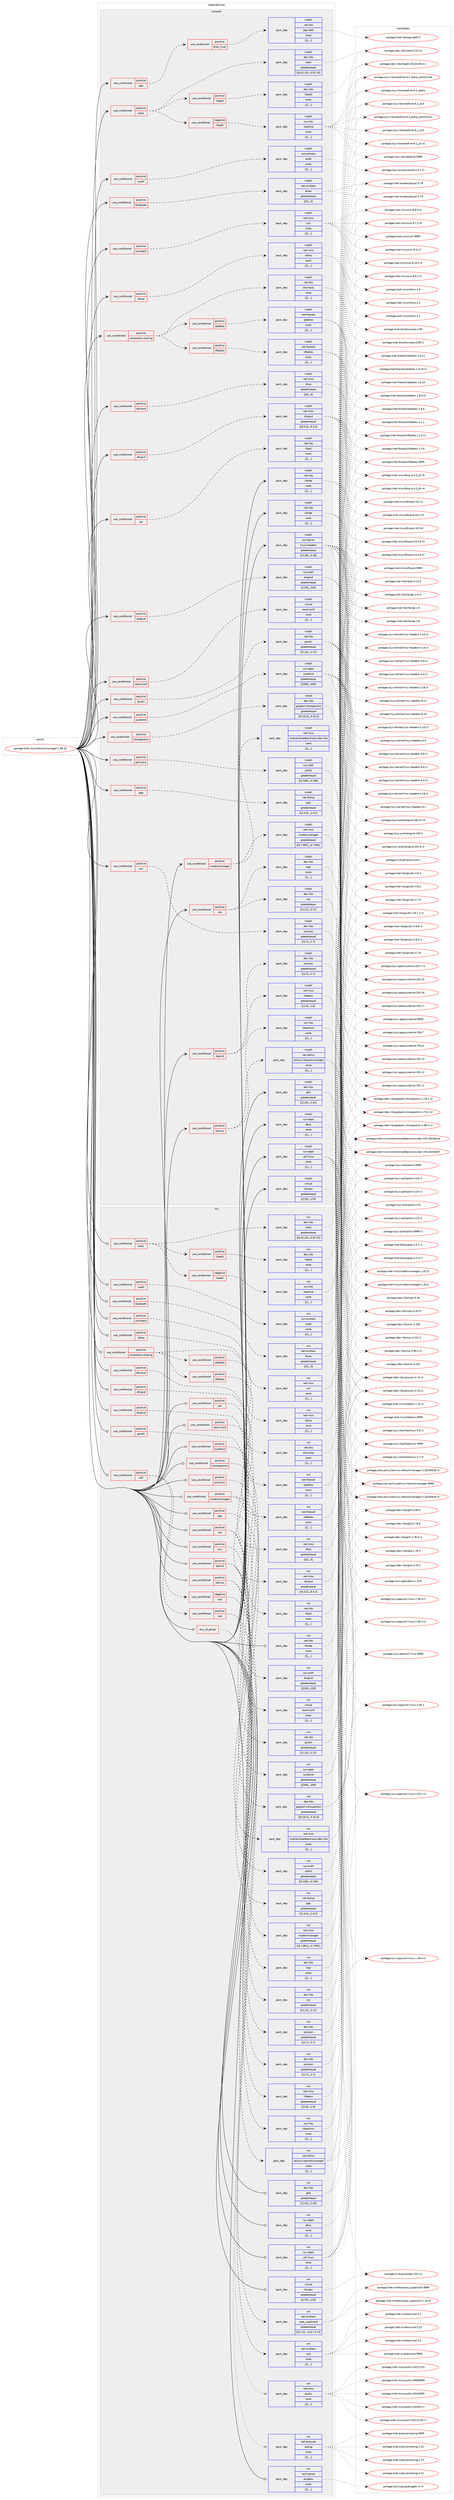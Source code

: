 digraph prolog {

# *************
# Graph options
# *************

newrank=true;
concentrate=true;
compound=true;
graph [rankdir=LR,fontname=Helvetica,fontsize=10,ranksep=1.5];#, ranksep=2.5, nodesep=0.2];
edge  [arrowhead=vee];
node  [fontname=Helvetica,fontsize=10];

# **********
# The ebuild
# **********

subgraph cluster_leftcol {
color=gray;
label=<<i>ebuild</i>>;
id [label="portage://net-misc/networkmanager-1.48.10", color=red, width=4, href="../net-misc/networkmanager-1.48.10.svg"];
}

# ****************
# The dependencies
# ****************

subgraph cluster_midcol {
color=gray;
label=<<i>dependencies</i>>;
subgraph cluster_compile {
fillcolor="#eeeeee";
style=filled;
label=<<i>compile</i>>;
subgraph cond66 {
dependency260 [label=<<TABLE BORDER="0" CELLBORDER="1" CELLSPACING="0" CELLPADDING="4"><TR><TD ROWSPAN="3" CELLPADDING="10">use_conditional</TD></TR><TR><TD>positive</TD></TR><TR><TD>audit</TD></TR></TABLE>>, shape=none, color=red];
subgraph pack201 {
dependency266 [label=<<TABLE BORDER="0" CELLBORDER="1" CELLSPACING="0" CELLPADDING="4" WIDTH="220"><TR><TD ROWSPAN="6" CELLPADDING="30">pack_dep</TD></TR><TR><TD WIDTH="110">install</TD></TR><TR><TD>sys-process</TD></TR><TR><TD>audit</TD></TR><TR><TD>none</TD></TR><TR><TD>[[],,,,]</TD></TR></TABLE>>, shape=none, color=blue];
}
dependency260:e -> dependency266:w [weight=20,style="dashed",arrowhead="vee"];
}
id:e -> dependency260:w [weight=20,style="solid",arrowhead="vee"];
subgraph cond73 {
dependency279 [label=<<TABLE BORDER="0" CELLBORDER="1" CELLSPACING="0" CELLPADDING="4"><TR><TD ROWSPAN="3" CELLPADDING="10">use_conditional</TD></TR><TR><TD>positive</TD></TR><TR><TD>bluetooth</TD></TR></TABLE>>, shape=none, color=red];
subgraph pack211 {
dependency298 [label=<<TABLE BORDER="0" CELLBORDER="1" CELLSPACING="0" CELLPADDING="4" WIDTH="220"><TR><TD ROWSPAN="6" CELLPADDING="30">pack_dep</TD></TR><TR><TD WIDTH="110">install</TD></TR><TR><TD>net-wireless</TD></TR><TR><TD>bluez</TD></TR><TR><TD>greaterequal</TD></TR><TR><TD>[[5],,,5]</TD></TR></TABLE>>, shape=none, color=blue];
}
dependency279:e -> dependency298:w [weight=20,style="dashed",arrowhead="vee"];
}
id:e -> dependency279:w [weight=20,style="solid",arrowhead="vee"];
subgraph cond81 {
dependency310 [label=<<TABLE BORDER="0" CELLBORDER="1" CELLSPACING="0" CELLPADDING="4"><TR><TD ROWSPAN="3" CELLPADDING="10">use_conditional</TD></TR><TR><TD>positive</TD></TR><TR><TD>concheck</TD></TR></TABLE>>, shape=none, color=red];
subgraph pack231 {
dependency314 [label=<<TABLE BORDER="0" CELLBORDER="1" CELLSPACING="0" CELLPADDING="4" WIDTH="220"><TR><TD ROWSPAN="6" CELLPADDING="30">pack_dep</TD></TR><TR><TD WIDTH="110">install</TD></TR><TR><TD>net-misc</TD></TR><TR><TD>curl</TD></TR><TR><TD>none</TD></TR><TR><TD>[[],,,,]</TD></TR></TABLE>>, shape=none, color=blue];
}
dependency310:e -> dependency314:w [weight=20,style="dashed",arrowhead="vee"];
}
id:e -> dependency310:w [weight=20,style="solid",arrowhead="vee"];
subgraph cond87 {
dependency323 [label=<<TABLE BORDER="0" CELLBORDER="1" CELLSPACING="0" CELLPADDING="4"><TR><TD ROWSPAN="3" CELLPADDING="10">use_conditional</TD></TR><TR><TD>positive</TD></TR><TR><TD>connection-sharing</TD></TR></TABLE>>, shape=none, color=red];
subgraph pack245 {
dependency330 [label=<<TABLE BORDER="0" CELLBORDER="1" CELLSPACING="0" CELLPADDING="4" WIDTH="220"><TR><TD ROWSPAN="6" CELLPADDING="30">pack_dep</TD></TR><TR><TD WIDTH="110">install</TD></TR><TR><TD>net-dns</TD></TR><TR><TD>dnsmasq</TD></TR><TR><TD>none</TD></TR><TR><TD>[[],,,,]</TD></TR></TABLE>>, shape=none, color=blue];
}
dependency323:e -> dependency330:w [weight=20,style="dashed",arrowhead="vee"];
subgraph cond91 {
dependency340 [label=<<TABLE BORDER="0" CELLBORDER="1" CELLSPACING="0" CELLPADDING="4"><TR><TD ROWSPAN="3" CELLPADDING="10">use_conditional</TD></TR><TR><TD>positive</TD></TR><TR><TD>iptables</TD></TR></TABLE>>, shape=none, color=red];
subgraph pack256 {
dependency359 [label=<<TABLE BORDER="0" CELLBORDER="1" CELLSPACING="0" CELLPADDING="4" WIDTH="220"><TR><TD ROWSPAN="6" CELLPADDING="30">pack_dep</TD></TR><TR><TD WIDTH="110">install</TD></TR><TR><TD>net-firewall</TD></TR><TR><TD>iptables</TD></TR><TR><TD>none</TD></TR><TR><TD>[[],,,,]</TD></TR></TABLE>>, shape=none, color=blue];
}
dependency340:e -> dependency359:w [weight=20,style="dashed",arrowhead="vee"];
}
dependency323:e -> dependency340:w [weight=20,style="dashed",arrowhead="vee"];
subgraph cond101 {
dependency385 [label=<<TABLE BORDER="0" CELLBORDER="1" CELLSPACING="0" CELLPADDING="4"><TR><TD ROWSPAN="3" CELLPADDING="10">use_conditional</TD></TR><TR><TD>positive</TD></TR><TR><TD>nftables</TD></TR></TABLE>>, shape=none, color=red];
subgraph pack285 {
dependency389 [label=<<TABLE BORDER="0" CELLBORDER="1" CELLSPACING="0" CELLPADDING="4" WIDTH="220"><TR><TD ROWSPAN="6" CELLPADDING="30">pack_dep</TD></TR><TR><TD WIDTH="110">install</TD></TR><TR><TD>net-firewall</TD></TR><TR><TD>nftables</TD></TR><TR><TD>none</TD></TR><TR><TD>[[],,,,]</TD></TR></TABLE>>, shape=none, color=blue];
}
dependency385:e -> dependency389:w [weight=20,style="dashed",arrowhead="vee"];
}
dependency323:e -> dependency385:w [weight=20,style="dashed",arrowhead="vee"];
}
id:e -> dependency323:w [weight=20,style="solid",arrowhead="vee"];
subgraph cond106 {
dependency395 [label=<<TABLE BORDER="0" CELLBORDER="1" CELLSPACING="0" CELLPADDING="4"><TR><TD ROWSPAN="3" CELLPADDING="10">use_conditional</TD></TR><TR><TD>positive</TD></TR><TR><TD>dhclient</TD></TR></TABLE>>, shape=none, color=red];
subgraph pack295 {
dependency427 [label=<<TABLE BORDER="0" CELLBORDER="1" CELLSPACING="0" CELLPADDING="4" WIDTH="220"><TR><TD ROWSPAN="6" CELLPADDING="30">pack_dep</TD></TR><TR><TD WIDTH="110">install</TD></TR><TR><TD>net-misc</TD></TR><TR><TD>dhcp</TD></TR><TR><TD>greaterequal</TD></TR><TR><TD>[[4],,,4]</TD></TR></TABLE>>, shape=none, color=blue];
}
dependency395:e -> dependency427:w [weight=20,style="dashed",arrowhead="vee"];
}
id:e -> dependency395:w [weight=20,style="solid",arrowhead="vee"];
subgraph cond115 {
dependency432 [label=<<TABLE BORDER="0" CELLBORDER="1" CELLSPACING="0" CELLPADDING="4"><TR><TD ROWSPAN="3" CELLPADDING="10">use_conditional</TD></TR><TR><TD>positive</TD></TR><TR><TD>dhcpcd</TD></TR></TABLE>>, shape=none, color=red];
subgraph pack321 {
dependency441 [label=<<TABLE BORDER="0" CELLBORDER="1" CELLSPACING="0" CELLPADDING="4" WIDTH="220"><TR><TD ROWSPAN="6" CELLPADDING="30">pack_dep</TD></TR><TR><TD WIDTH="110">install</TD></TR><TR><TD>net-misc</TD></TR><TR><TD>dhcpcd</TD></TR><TR><TD>greaterequal</TD></TR><TR><TD>[[9,3,3],,,9.3.3]</TD></TR></TABLE>>, shape=none, color=blue];
}
dependency432:e -> dependency441:w [weight=20,style="dashed",arrowhead="vee"];
}
id:e -> dependency432:w [weight=20,style="solid",arrowhead="vee"];
subgraph cond119 {
dependency447 [label=<<TABLE BORDER="0" CELLBORDER="1" CELLSPACING="0" CELLPADDING="4"><TR><TD ROWSPAN="3" CELLPADDING="10">use_conditional</TD></TR><TR><TD>positive</TD></TR><TR><TD>elogind</TD></TR></TABLE>>, shape=none, color=red];
subgraph pack337 {
dependency463 [label=<<TABLE BORDER="0" CELLBORDER="1" CELLSPACING="0" CELLPADDING="4" WIDTH="220"><TR><TD ROWSPAN="6" CELLPADDING="30">pack_dep</TD></TR><TR><TD WIDTH="110">install</TD></TR><TR><TD>sys-auth</TD></TR><TR><TD>elogind</TD></TR><TR><TD>greaterequal</TD></TR><TR><TD>[[219],,,219]</TD></TR></TABLE>>, shape=none, color=blue];
}
dependency447:e -> dependency463:w [weight=20,style="dashed",arrowhead="vee"];
}
id:e -> dependency447:w [weight=20,style="solid",arrowhead="vee"];
subgraph cond126 {
dependency483 [label=<<TABLE BORDER="0" CELLBORDER="1" CELLSPACING="0" CELLPADDING="4"><TR><TD ROWSPAN="3" CELLPADDING="10">use_conditional</TD></TR><TR><TD>positive</TD></TR><TR><TD>gnutls</TD></TR></TABLE>>, shape=none, color=red];
subgraph pack363 {
dependency501 [label=<<TABLE BORDER="0" CELLBORDER="1" CELLSPACING="0" CELLPADDING="4" WIDTH="220"><TR><TD ROWSPAN="6" CELLPADDING="30">pack_dep</TD></TR><TR><TD WIDTH="110">install</TD></TR><TR><TD>net-libs</TD></TR><TR><TD>gnutls</TD></TR><TR><TD>greaterequal</TD></TR><TR><TD>[[2,12],,,2.12]</TD></TR></TABLE>>, shape=none, color=blue];
}
dependency483:e -> dependency501:w [weight=20,style="dashed",arrowhead="vee"];
}
id:e -> dependency483:w [weight=20,style="solid",arrowhead="vee"];
subgraph cond132 {
dependency524 [label=<<TABLE BORDER="0" CELLBORDER="1" CELLSPACING="0" CELLPADDING="4"><TR><TD ROWSPAN="3" CELLPADDING="10">use_conditional</TD></TR><TR><TD>positive</TD></TR><TR><TD>introspection</TD></TR></TABLE>>, shape=none, color=red];
subgraph pack395 {
dependency536 [label=<<TABLE BORDER="0" CELLBORDER="1" CELLSPACING="0" CELLPADDING="4" WIDTH="220"><TR><TD ROWSPAN="6" CELLPADDING="30">pack_dep</TD></TR><TR><TD WIDTH="110">install</TD></TR><TR><TD>dev-libs</TD></TR><TR><TD>gobject-introspection</TD></TR><TR><TD>greaterequal</TD></TR><TR><TD>[[0,10,3],,,0.10.3]</TD></TR></TABLE>>, shape=none, color=blue];
}
dependency524:e -> dependency536:w [weight=20,style="dashed",arrowhead="vee"];
}
id:e -> dependency524:w [weight=20,style="solid",arrowhead="vee"];
subgraph cond142 {
dependency545 [label=<<TABLE BORDER="0" CELLBORDER="1" CELLSPACING="0" CELLPADDING="4"><TR><TD ROWSPAN="3" CELLPADDING="10">use_conditional</TD></TR><TR><TD>positive</TD></TR><TR><TD>modemmanager</TD></TR></TABLE>>, shape=none, color=red];
subgraph pack404 {
dependency553 [label=<<TABLE BORDER="0" CELLBORDER="1" CELLSPACING="0" CELLPADDING="4" WIDTH="220"><TR><TD ROWSPAN="6" CELLPADDING="30">pack_dep</TD></TR><TR><TD WIDTH="110">install</TD></TR><TR><TD>net-misc</TD></TR><TR><TD>mobile-broadband-provider-info</TD></TR><TR><TD>none</TD></TR><TR><TD>[[],,,,]</TD></TR></TABLE>>, shape=none, color=blue];
}
dependency545:e -> dependency553:w [weight=20,style="dashed",arrowhead="vee"];
subgraph pack413 {
dependency556 [label=<<TABLE BORDER="0" CELLBORDER="1" CELLSPACING="0" CELLPADDING="4" WIDTH="220"><TR><TD ROWSPAN="6" CELLPADDING="30">pack_dep</TD></TR><TR><TD WIDTH="110">install</TD></TR><TR><TD>net-misc</TD></TR><TR><TD>modemmanager</TD></TR><TR><TD>greaterequal</TD></TR><TR><TD>[[0,7,991],,,0.7.991]</TD></TR></TABLE>>, shape=none, color=blue];
}
dependency545:e -> dependency556:w [weight=20,style="dashed",arrowhead="vee"];
}
id:e -> dependency545:w [weight=20,style="solid",arrowhead="vee"];
subgraph cond145 {
dependency578 [label=<<TABLE BORDER="0" CELLBORDER="1" CELLSPACING="0" CELLPADDING="4"><TR><TD ROWSPAN="3" CELLPADDING="10">use_conditional</TD></TR><TR><TD>positive</TD></TR><TR><TD>nss</TD></TR></TABLE>>, shape=none, color=red];
subgraph pack436 {
dependency584 [label=<<TABLE BORDER="0" CELLBORDER="1" CELLSPACING="0" CELLPADDING="4" WIDTH="220"><TR><TD ROWSPAN="6" CELLPADDING="30">pack_dep</TD></TR><TR><TD WIDTH="110">install</TD></TR><TR><TD>dev-libs</TD></TR><TR><TD>nspr</TD></TR><TR><TD>none</TD></TR><TR><TD>[[],,,,]</TD></TR></TABLE>>, shape=none, color=blue];
}
dependency578:e -> dependency584:w [weight=20,style="dashed",arrowhead="vee"];
subgraph pack438 {
dependency595 [label=<<TABLE BORDER="0" CELLBORDER="1" CELLSPACING="0" CELLPADDING="4" WIDTH="220"><TR><TD ROWSPAN="6" CELLPADDING="30">pack_dep</TD></TR><TR><TD WIDTH="110">install</TD></TR><TR><TD>dev-libs</TD></TR><TR><TD>nss</TD></TR><TR><TD>greaterequal</TD></TR><TR><TD>[[3,11],,,3.11]</TD></TR></TABLE>>, shape=none, color=blue];
}
dependency578:e -> dependency595:w [weight=20,style="dashed",arrowhead="vee"];
}
id:e -> dependency578:w [weight=20,style="solid",arrowhead="vee"];
subgraph cond152 {
dependency602 [label=<<TABLE BORDER="0" CELLBORDER="1" CELLSPACING="0" CELLPADDING="4"><TR><TD ROWSPAN="3" CELLPADDING="10">use_conditional</TD></TR><TR><TD>positive</TD></TR><TR><TD>ofono</TD></TR></TABLE>>, shape=none, color=red];
subgraph pack455 {
dependency613 [label=<<TABLE BORDER="0" CELLBORDER="1" CELLSPACING="0" CELLPADDING="4" WIDTH="220"><TR><TD ROWSPAN="6" CELLPADDING="30">pack_dep</TD></TR><TR><TD WIDTH="110">install</TD></TR><TR><TD>net-misc</TD></TR><TR><TD>ofono</TD></TR><TR><TD>none</TD></TR><TR><TD>[[],,,,]</TD></TR></TABLE>>, shape=none, color=blue];
}
dependency602:e -> dependency613:w [weight=20,style="dashed",arrowhead="vee"];
}
id:e -> dependency602:w [weight=20,style="solid",arrowhead="vee"];
subgraph cond158 {
dependency629 [label=<<TABLE BORDER="0" CELLBORDER="1" CELLSPACING="0" CELLPADDING="4"><TR><TD ROWSPAN="3" CELLPADDING="10">use_conditional</TD></TR><TR><TD>positive</TD></TR><TR><TD>ovs</TD></TR></TABLE>>, shape=none, color=red];
subgraph pack499 {
dependency674 [label=<<TABLE BORDER="0" CELLBORDER="1" CELLSPACING="0" CELLPADDING="4" WIDTH="220"><TR><TD ROWSPAN="6" CELLPADDING="30">pack_dep</TD></TR><TR><TD WIDTH="110">install</TD></TR><TR><TD>dev-libs</TD></TR><TR><TD>jansson</TD></TR><TR><TD>greaterequal</TD></TR><TR><TD>[[2,7],,,2.7]</TD></TR></TABLE>>, shape=none, color=blue];
}
dependency629:e -> dependency674:w [weight=20,style="dashed",arrowhead="vee"];
}
id:e -> dependency629:w [weight=20,style="solid",arrowhead="vee"];
subgraph cond173 {
dependency678 [label=<<TABLE BORDER="0" CELLBORDER="1" CELLSPACING="0" CELLPADDING="4"><TR><TD ROWSPAN="3" CELLPADDING="10">use_conditional</TD></TR><TR><TD>positive</TD></TR><TR><TD>policykit</TD></TR></TABLE>>, shape=none, color=red];
subgraph pack503 {
dependency680 [label=<<TABLE BORDER="0" CELLBORDER="1" CELLSPACING="0" CELLPADDING="4" WIDTH="220"><TR><TD ROWSPAN="6" CELLPADDING="30">pack_dep</TD></TR><TR><TD WIDTH="110">install</TD></TR><TR><TD>sys-auth</TD></TR><TR><TD>polkit</TD></TR><TR><TD>greaterequal</TD></TR><TR><TD>[[0,106],,,0.106]</TD></TR></TABLE>>, shape=none, color=blue];
}
dependency678:e -> dependency680:w [weight=20,style="dashed",arrowhead="vee"];
}
id:e -> dependency678:w [weight=20,style="solid",arrowhead="vee"];
subgraph cond176 {
dependency686 [label=<<TABLE BORDER="0" CELLBORDER="1" CELLSPACING="0" CELLPADDING="4"><TR><TD ROWSPAN="3" CELLPADDING="10">use_conditional</TD></TR><TR><TD>positive</TD></TR><TR><TD>ppp</TD></TR></TABLE>>, shape=none, color=red];
subgraph cond182 {
dependency697 [label=<<TABLE BORDER="0" CELLBORDER="1" CELLSPACING="0" CELLPADDING="4"><TR><TD ROWSPAN="3" CELLPADDING="10">use_conditional</TD></TR><TR><TD>positive</TD></TR><TR><TD>elibc_musl</TD></TR></TABLE>>, shape=none, color=red];
subgraph pack513 {
dependency701 [label=<<TABLE BORDER="0" CELLBORDER="1" CELLSPACING="0" CELLPADDING="4" WIDTH="220"><TR><TD ROWSPAN="6" CELLPADDING="30">pack_dep</TD></TR><TR><TD WIDTH="110">install</TD></TR><TR><TD>net-libs</TD></TR><TR><TD>ppp-defs</TD></TR><TR><TD>none</TD></TR><TR><TD>[[],,,,]</TD></TR></TABLE>>, shape=none, color=blue];
}
dependency697:e -> dependency701:w [weight=20,style="dashed",arrowhead="vee"];
}
dependency686:e -> dependency697:w [weight=20,style="dashed",arrowhead="vee"];
}
id:e -> dependency686:w [weight=20,style="solid",arrowhead="vee"];
subgraph cond186 {
dependency706 [label=<<TABLE BORDER="0" CELLBORDER="1" CELLSPACING="0" CELLPADDING="4"><TR><TD ROWSPAN="3" CELLPADDING="10">use_conditional</TD></TR><TR><TD>positive</TD></TR><TR><TD>ppp</TD></TR></TABLE>>, shape=none, color=red];
subgraph pack520 {
dependency709 [label=<<TABLE BORDER="0" CELLBORDER="1" CELLSPACING="0" CELLPADDING="4" WIDTH="220"><TR><TD ROWSPAN="6" CELLPADDING="30">pack_dep</TD></TR><TR><TD WIDTH="110">install</TD></TR><TR><TD>net-dialup</TD></TR><TR><TD>ppp</TD></TR><TR><TD>greaterequal</TD></TR><TR><TD>[[2,4,5],,,2.4.5]</TD></TR></TABLE>>, shape=none, color=blue];
}
dependency706:e -> dependency709:w [weight=20,style="dashed",arrowhead="vee"];
}
id:e -> dependency706:w [weight=20,style="solid",arrowhead="vee"];
subgraph cond193 {
dependency720 [label=<<TABLE BORDER="0" CELLBORDER="1" CELLSPACING="0" CELLPADDING="4"><TR><TD ROWSPAN="3" CELLPADDING="10">use_conditional</TD></TR><TR><TD>positive</TD></TR><TR><TD>psl</TD></TR></TABLE>>, shape=none, color=red];
subgraph pack525 {
dependency724 [label=<<TABLE BORDER="0" CELLBORDER="1" CELLSPACING="0" CELLPADDING="4" WIDTH="220"><TR><TD ROWSPAN="6" CELLPADDING="30">pack_dep</TD></TR><TR><TD WIDTH="110">install</TD></TR><TR><TD>net-libs</TD></TR><TR><TD>libpsl</TD></TR><TR><TD>none</TD></TR><TR><TD>[[],,,,]</TD></TR></TABLE>>, shape=none, color=blue];
}
dependency720:e -> dependency724:w [weight=20,style="dashed",arrowhead="vee"];
}
id:e -> dependency720:w [weight=20,style="solid",arrowhead="vee"];
subgraph cond199 {
dependency731 [label=<<TABLE BORDER="0" CELLBORDER="1" CELLSPACING="0" CELLPADDING="4"><TR><TD ROWSPAN="3" CELLPADDING="10">use_conditional</TD></TR><TR><TD>positive</TD></TR><TR><TD>resolvconf</TD></TR></TABLE>>, shape=none, color=red];
subgraph pack533 {
dependency738 [label=<<TABLE BORDER="0" CELLBORDER="1" CELLSPACING="0" CELLPADDING="4" WIDTH="220"><TR><TD ROWSPAN="6" CELLPADDING="30">pack_dep</TD></TR><TR><TD WIDTH="110">install</TD></TR><TR><TD>virtual</TD></TR><TR><TD>resolvconf</TD></TR><TR><TD>none</TD></TR><TR><TD>[[],,,,]</TD></TR></TABLE>>, shape=none, color=blue];
}
dependency731:e -> dependency738:w [weight=20,style="dashed",arrowhead="vee"];
}
id:e -> dependency731:w [weight=20,style="solid",arrowhead="vee"];
subgraph cond204 {
dependency747 [label=<<TABLE BORDER="0" CELLBORDER="1" CELLSPACING="0" CELLPADDING="4"><TR><TD ROWSPAN="3" CELLPADDING="10">use_conditional</TD></TR><TR><TD>positive</TD></TR><TR><TD>selinux</TD></TR></TABLE>>, shape=none, color=red];
subgraph pack542 {
dependency751 [label=<<TABLE BORDER="0" CELLBORDER="1" CELLSPACING="0" CELLPADDING="4" WIDTH="220"><TR><TD ROWSPAN="6" CELLPADDING="30">pack_dep</TD></TR><TR><TD WIDTH="110">install</TD></TR><TR><TD>sec-policy</TD></TR><TR><TD>selinux-networkmanager</TD></TR><TR><TD>none</TD></TR><TR><TD>[[],,,,]</TD></TR></TABLE>>, shape=none, color=blue];
}
dependency747:e -> dependency751:w [weight=20,style="dashed",arrowhead="vee"];
subgraph pack547 {
dependency755 [label=<<TABLE BORDER="0" CELLBORDER="1" CELLSPACING="0" CELLPADDING="4" WIDTH="220"><TR><TD ROWSPAN="6" CELLPADDING="30">pack_dep</TD></TR><TR><TD WIDTH="110">install</TD></TR><TR><TD>sys-libs</TD></TR><TR><TD>libselinux</TD></TR><TR><TD>none</TD></TR><TR><TD>[[],,,,]</TD></TR></TABLE>>, shape=none, color=blue];
}
dependency747:e -> dependency755:w [weight=20,style="dashed",arrowhead="vee"];
}
id:e -> dependency747:w [weight=20,style="solid",arrowhead="vee"];
subgraph cond210 {
dependency762 [label=<<TABLE BORDER="0" CELLBORDER="1" CELLSPACING="0" CELLPADDING="4"><TR><TD ROWSPAN="3" CELLPADDING="10">use_conditional</TD></TR><TR><TD>positive</TD></TR><TR><TD>systemd</TD></TR></TABLE>>, shape=none, color=red];
subgraph pack551 {
dependency767 [label=<<TABLE BORDER="0" CELLBORDER="1" CELLSPACING="0" CELLPADDING="4" WIDTH="220"><TR><TD ROWSPAN="6" CELLPADDING="30">pack_dep</TD></TR><TR><TD WIDTH="110">install</TD></TR><TR><TD>sys-apps</TD></TR><TR><TD>systemd</TD></TR><TR><TD>greaterequal</TD></TR><TR><TD>[[209],,,209]</TD></TR></TABLE>>, shape=none, color=blue];
}
dependency762:e -> dependency767:w [weight=20,style="dashed",arrowhead="vee"];
}
id:e -> dependency762:w [weight=20,style="solid",arrowhead="vee"];
subgraph cond213 {
dependency772 [label=<<TABLE BORDER="0" CELLBORDER="1" CELLSPACING="0" CELLPADDING="4"><TR><TD ROWSPAN="3" CELLPADDING="10">use_conditional</TD></TR><TR><TD>positive</TD></TR><TR><TD>teamd</TD></TR></TABLE>>, shape=none, color=red];
subgraph pack556 {
dependency776 [label=<<TABLE BORDER="0" CELLBORDER="1" CELLSPACING="0" CELLPADDING="4" WIDTH="220"><TR><TD ROWSPAN="6" CELLPADDING="30">pack_dep</TD></TR><TR><TD WIDTH="110">install</TD></TR><TR><TD>dev-libs</TD></TR><TR><TD>jansson</TD></TR><TR><TD>greaterequal</TD></TR><TR><TD>[[2,7],,,2.7]</TD></TR></TABLE>>, shape=none, color=blue];
}
dependency772:e -> dependency776:w [weight=20,style="dashed",arrowhead="vee"];
subgraph pack560 {
dependency782 [label=<<TABLE BORDER="0" CELLBORDER="1" CELLSPACING="0" CELLPADDING="4" WIDTH="220"><TR><TD ROWSPAN="6" CELLPADDING="30">pack_dep</TD></TR><TR><TD WIDTH="110">install</TD></TR><TR><TD>net-misc</TD></TR><TR><TD>libteam</TD></TR><TR><TD>greaterequal</TD></TR><TR><TD>[[1,9],,,1.9]</TD></TR></TABLE>>, shape=none, color=blue];
}
dependency772:e -> dependency782:w [weight=20,style="dashed",arrowhead="vee"];
}
id:e -> dependency772:w [weight=20,style="solid",arrowhead="vee"];
subgraph cond217 {
dependency786 [label=<<TABLE BORDER="0" CELLBORDER="1" CELLSPACING="0" CELLPADDING="4"><TR><TD ROWSPAN="3" CELLPADDING="10">use_conditional</TD></TR><TR><TD>positive</TD></TR><TR><TD>tools</TD></TR></TABLE>>, shape=none, color=red];
subgraph pack567 {
dependency790 [label=<<TABLE BORDER="0" CELLBORDER="1" CELLSPACING="0" CELLPADDING="4" WIDTH="220"><TR><TD ROWSPAN="6" CELLPADDING="30">pack_dep</TD></TR><TR><TD WIDTH="110">install</TD></TR><TR><TD>dev-libs</TD></TR><TR><TD>newt</TD></TR><TR><TD>greaterequal</TD></TR><TR><TD>[[0,52,15],,,0.52.15]</TD></TR></TABLE>>, shape=none, color=blue];
}
dependency786:e -> dependency790:w [weight=20,style="dashed",arrowhead="vee"];
subgraph cond220 {
dependency793 [label=<<TABLE BORDER="0" CELLBORDER="1" CELLSPACING="0" CELLPADDING="4"><TR><TD ROWSPAN="3" CELLPADDING="10">use_conditional</TD></TR><TR><TD>positive</TD></TR><TR><TD>libedit</TD></TR></TABLE>>, shape=none, color=red];
subgraph pack572 {
dependency797 [label=<<TABLE BORDER="0" CELLBORDER="1" CELLSPACING="0" CELLPADDING="4" WIDTH="220"><TR><TD ROWSPAN="6" CELLPADDING="30">pack_dep</TD></TR><TR><TD WIDTH="110">install</TD></TR><TR><TD>dev-libs</TD></TR><TR><TD>libedit</TD></TR><TR><TD>none</TD></TR><TR><TD>[[],,,,]</TD></TR></TABLE>>, shape=none, color=blue];
}
dependency793:e -> dependency797:w [weight=20,style="dashed",arrowhead="vee"];
}
dependency786:e -> dependency793:w [weight=20,style="dashed",arrowhead="vee"];
subgraph cond222 {
dependency800 [label=<<TABLE BORDER="0" CELLBORDER="1" CELLSPACING="0" CELLPADDING="4"><TR><TD ROWSPAN="3" CELLPADDING="10">use_conditional</TD></TR><TR><TD>negative</TD></TR><TR><TD>libedit</TD></TR></TABLE>>, shape=none, color=red];
subgraph pack574 {
dependency803 [label=<<TABLE BORDER="0" CELLBORDER="1" CELLSPACING="0" CELLPADDING="4" WIDTH="220"><TR><TD ROWSPAN="6" CELLPADDING="30">pack_dep</TD></TR><TR><TD WIDTH="110">install</TD></TR><TR><TD>sys-libs</TD></TR><TR><TD>readline</TD></TR><TR><TD>none</TD></TR><TR><TD>[[],,,,]</TD></TR></TABLE>>, shape=none, color=blue];
}
dependency800:e -> dependency803:w [weight=20,style="dashed",arrowhead="vee"];
}
dependency786:e -> dependency800:w [weight=20,style="dashed",arrowhead="vee"];
}
id:e -> dependency786:w [weight=20,style="solid",arrowhead="vee"];
subgraph pack579 {
dependency810 [label=<<TABLE BORDER="0" CELLBORDER="1" CELLSPACING="0" CELLPADDING="4" WIDTH="220"><TR><TD ROWSPAN="6" CELLPADDING="30">pack_dep</TD></TR><TR><TD WIDTH="110">install</TD></TR><TR><TD>dev-libs</TD></TR><TR><TD>glib</TD></TR><TR><TD>greaterequal</TD></TR><TR><TD>[[2,42],,,2.42]</TD></TR></TABLE>>, shape=none, color=blue];
}
id:e -> dependency810:w [weight=20,style="solid",arrowhead="vee"];
subgraph pack582 {
dependency814 [label=<<TABLE BORDER="0" CELLBORDER="1" CELLSPACING="0" CELLPADDING="4" WIDTH="220"><TR><TD ROWSPAN="6" CELLPADDING="30">pack_dep</TD></TR><TR><TD WIDTH="110">install</TD></TR><TR><TD>net-libs</TD></TR><TR><TD>libndp</TD></TR><TR><TD>none</TD></TR><TR><TD>[[],,,,]</TD></TR></TABLE>>, shape=none, color=blue];
}
id:e -> dependency814:w [weight=20,style="solid",arrowhead="vee"];
subgraph pack584 {
dependency824 [label=<<TABLE BORDER="0" CELLBORDER="1" CELLSPACING="0" CELLPADDING="4" WIDTH="220"><TR><TD ROWSPAN="6" CELLPADDING="30">pack_dep</TD></TR><TR><TD WIDTH="110">install</TD></TR><TR><TD>net-libs</TD></TR><TR><TD>libndp</TD></TR><TR><TD>none</TD></TR><TR><TD>[[],,,,]</TD></TR></TABLE>>, shape=none, color=blue];
}
id:e -> dependency824:w [weight=20,style="solid",arrowhead="vee"];
subgraph pack591 {
dependency827 [label=<<TABLE BORDER="0" CELLBORDER="1" CELLSPACING="0" CELLPADDING="4" WIDTH="220"><TR><TD ROWSPAN="6" CELLPADDING="30">pack_dep</TD></TR><TR><TD WIDTH="110">install</TD></TR><TR><TD>sys-apps</TD></TR><TR><TD>dbus</TD></TR><TR><TD>none</TD></TR><TR><TD>[[],,,,]</TD></TR></TABLE>>, shape=none, color=blue];
}
id:e -> dependency827:w [weight=20,style="solid",arrowhead="vee"];
subgraph pack595 {
dependency835 [label=<<TABLE BORDER="0" CELLBORDER="1" CELLSPACING="0" CELLPADDING="4" WIDTH="220"><TR><TD ROWSPAN="6" CELLPADDING="30">pack_dep</TD></TR><TR><TD WIDTH="110">install</TD></TR><TR><TD>sys-apps</TD></TR><TR><TD>util-linux</TD></TR><TR><TD>none</TD></TR><TR><TD>[[],,,,]</TD></TR></TABLE>>, shape=none, color=blue];
}
id:e -> dependency835:w [weight=20,style="solid",arrowhead="vee"];
subgraph pack604 {
dependency846 [label=<<TABLE BORDER="0" CELLBORDER="1" CELLSPACING="0" CELLPADDING="4" WIDTH="220"><TR><TD ROWSPAN="6" CELLPADDING="30">pack_dep</TD></TR><TR><TD WIDTH="110">install</TD></TR><TR><TD>sys-kernel</TD></TR><TR><TD>linux-headers</TD></TR><TR><TD>greaterequal</TD></TR><TR><TD>[[3,18],,,3.18]</TD></TR></TABLE>>, shape=none, color=blue];
}
id:e -> dependency846:w [weight=20,style="solid",arrowhead="vee"];
subgraph pack606 {
dependency851 [label=<<TABLE BORDER="0" CELLBORDER="1" CELLSPACING="0" CELLPADDING="4" WIDTH="220"><TR><TD ROWSPAN="6" CELLPADDING="30">pack_dep</TD></TR><TR><TD WIDTH="110">install</TD></TR><TR><TD>virtual</TD></TR><TR><TD>libudev</TD></TR><TR><TD>greaterequal</TD></TR><TR><TD>[[175],,,175]</TD></TR></TABLE>>, shape=none, color=blue];
}
id:e -> dependency851:w [weight=20,style="solid",arrowhead="vee"];
}
subgraph cluster_compileandrun {
fillcolor="#eeeeee";
style=filled;
label=<<i>compile and run</i>>;
}
subgraph cluster_run {
fillcolor="#eeeeee";
style=filled;
label=<<i>run</i>>;
subgraph any6 {
dependency858 [label=<<TABLE BORDER="0" CELLBORDER="1" CELLSPACING="0" CELLPADDING="4"><TR><TD CELLPADDING="10">any_of_group</TD></TR></TABLE>>, shape=none, color=red];subgraph pack615 {
dependency862 [label=<<TABLE BORDER="0" CELLBORDER="1" CELLSPACING="0" CELLPADDING="4" WIDTH="220"><TR><TD ROWSPAN="6" CELLPADDING="30">pack_dep</TD></TR><TR><TD WIDTH="110">run</TD></TR><TR><TD>net-misc</TD></TR><TR><TD>iputils</TD></TR><TR><TD>none</TD></TR><TR><TD>[[],,,,]</TD></TR></TABLE>>, shape=none, color=blue];
}
dependency858:e -> dependency862:w [weight=20,style="dotted",arrowhead="oinv"];
subgraph pack620 {
dependency867 [label=<<TABLE BORDER="0" CELLBORDER="1" CELLSPACING="0" CELLPADDING="4" WIDTH="220"><TR><TD ROWSPAN="6" CELLPADDING="30">pack_dep</TD></TR><TR><TD WIDTH="110">run</TD></TR><TR><TD>net-analyzer</TD></TR><TR><TD>arping</TD></TR><TR><TD>none</TD></TR><TR><TD>[[],,,,]</TD></TR></TABLE>>, shape=none, color=blue];
}
dependency858:e -> dependency867:w [weight=20,style="dotted",arrowhead="oinv"];
}
id:e -> dependency858:w [weight=20,style="solid",arrowhead="odot"];
subgraph cond242 {
dependency871 [label=<<TABLE BORDER="0" CELLBORDER="1" CELLSPACING="0" CELLPADDING="4"><TR><TD ROWSPAN="3" CELLPADDING="10">use_conditional</TD></TR><TR><TD>positive</TD></TR><TR><TD>audit</TD></TR></TABLE>>, shape=none, color=red];
subgraph pack624 {
dependency872 [label=<<TABLE BORDER="0" CELLBORDER="1" CELLSPACING="0" CELLPADDING="4" WIDTH="220"><TR><TD ROWSPAN="6" CELLPADDING="30">pack_dep</TD></TR><TR><TD WIDTH="110">run</TD></TR><TR><TD>sys-process</TD></TR><TR><TD>audit</TD></TR><TR><TD>none</TD></TR><TR><TD>[[],,,,]</TD></TR></TABLE>>, shape=none, color=blue];
}
dependency871:e -> dependency872:w [weight=20,style="dashed",arrowhead="vee"];
}
id:e -> dependency871:w [weight=20,style="solid",arrowhead="odot"];
subgraph cond243 {
dependency880 [label=<<TABLE BORDER="0" CELLBORDER="1" CELLSPACING="0" CELLPADDING="4"><TR><TD ROWSPAN="3" CELLPADDING="10">use_conditional</TD></TR><TR><TD>positive</TD></TR><TR><TD>bluetooth</TD></TR></TABLE>>, shape=none, color=red];
subgraph pack632 {
dependency881 [label=<<TABLE BORDER="0" CELLBORDER="1" CELLSPACING="0" CELLPADDING="4" WIDTH="220"><TR><TD ROWSPAN="6" CELLPADDING="30">pack_dep</TD></TR><TR><TD WIDTH="110">run</TD></TR><TR><TD>net-wireless</TD></TR><TR><TD>bluez</TD></TR><TR><TD>greaterequal</TD></TR><TR><TD>[[5],,,5]</TD></TR></TABLE>>, shape=none, color=blue];
}
dependency880:e -> dependency881:w [weight=20,style="dashed",arrowhead="vee"];
}
id:e -> dependency880:w [weight=20,style="solid",arrowhead="odot"];
subgraph cond244 {
dependency887 [label=<<TABLE BORDER="0" CELLBORDER="1" CELLSPACING="0" CELLPADDING="4"><TR><TD ROWSPAN="3" CELLPADDING="10">use_conditional</TD></TR><TR><TD>positive</TD></TR><TR><TD>concheck</TD></TR></TABLE>>, shape=none, color=red];
subgraph pack638 {
dependency888 [label=<<TABLE BORDER="0" CELLBORDER="1" CELLSPACING="0" CELLPADDING="4" WIDTH="220"><TR><TD ROWSPAN="6" CELLPADDING="30">pack_dep</TD></TR><TR><TD WIDTH="110">run</TD></TR><TR><TD>net-misc</TD></TR><TR><TD>curl</TD></TR><TR><TD>none</TD></TR><TR><TD>[[],,,,]</TD></TR></TABLE>>, shape=none, color=blue];
}
dependency887:e -> dependency888:w [weight=20,style="dashed",arrowhead="vee"];
}
id:e -> dependency887:w [weight=20,style="solid",arrowhead="odot"];
subgraph cond245 {
dependency900 [label=<<TABLE BORDER="0" CELLBORDER="1" CELLSPACING="0" CELLPADDING="4"><TR><TD ROWSPAN="3" CELLPADDING="10">use_conditional</TD></TR><TR><TD>positive</TD></TR><TR><TD>connection-sharing</TD></TR></TABLE>>, shape=none, color=red];
subgraph pack653 {
dependency905 [label=<<TABLE BORDER="0" CELLBORDER="1" CELLSPACING="0" CELLPADDING="4" WIDTH="220"><TR><TD ROWSPAN="6" CELLPADDING="30">pack_dep</TD></TR><TR><TD WIDTH="110">run</TD></TR><TR><TD>net-dns</TD></TR><TR><TD>dnsmasq</TD></TR><TR><TD>none</TD></TR><TR><TD>[[],,,,]</TD></TR></TABLE>>, shape=none, color=blue];
}
dependency900:e -> dependency905:w [weight=20,style="dashed",arrowhead="vee"];
subgraph cond247 {
dependency910 [label=<<TABLE BORDER="0" CELLBORDER="1" CELLSPACING="0" CELLPADDING="4"><TR><TD ROWSPAN="3" CELLPADDING="10">use_conditional</TD></TR><TR><TD>positive</TD></TR><TR><TD>iptables</TD></TR></TABLE>>, shape=none, color=red];
subgraph pack662 {
dependency916 [label=<<TABLE BORDER="0" CELLBORDER="1" CELLSPACING="0" CELLPADDING="4" WIDTH="220"><TR><TD ROWSPAN="6" CELLPADDING="30">pack_dep</TD></TR><TR><TD WIDTH="110">run</TD></TR><TR><TD>net-firewall</TD></TR><TR><TD>iptables</TD></TR><TR><TD>none</TD></TR><TR><TD>[[],,,,]</TD></TR></TABLE>>, shape=none, color=blue];
}
dependency910:e -> dependency916:w [weight=20,style="dashed",arrowhead="vee"];
}
dependency900:e -> dependency910:w [weight=20,style="dashed",arrowhead="vee"];
subgraph cond250 {
dependency923 [label=<<TABLE BORDER="0" CELLBORDER="1" CELLSPACING="0" CELLPADDING="4"><TR><TD ROWSPAN="3" CELLPADDING="10">use_conditional</TD></TR><TR><TD>positive</TD></TR><TR><TD>nftables</TD></TR></TABLE>>, shape=none, color=red];
subgraph pack672 {
dependency932 [label=<<TABLE BORDER="0" CELLBORDER="1" CELLSPACING="0" CELLPADDING="4" WIDTH="220"><TR><TD ROWSPAN="6" CELLPADDING="30">pack_dep</TD></TR><TR><TD WIDTH="110">run</TD></TR><TR><TD>net-firewall</TD></TR><TR><TD>nftables</TD></TR><TR><TD>none</TD></TR><TR><TD>[[],,,,]</TD></TR></TABLE>>, shape=none, color=blue];
}
dependency923:e -> dependency932:w [weight=20,style="dashed",arrowhead="vee"];
}
dependency900:e -> dependency923:w [weight=20,style="dashed",arrowhead="vee"];
}
id:e -> dependency900:w [weight=20,style="solid",arrowhead="odot"];
subgraph cond254 {
dependency946 [label=<<TABLE BORDER="0" CELLBORDER="1" CELLSPACING="0" CELLPADDING="4"><TR><TD ROWSPAN="3" CELLPADDING="10">use_conditional</TD></TR><TR><TD>positive</TD></TR><TR><TD>dhclient</TD></TR></TABLE>>, shape=none, color=red];
subgraph pack689 {
dependency954 [label=<<TABLE BORDER="0" CELLBORDER="1" CELLSPACING="0" CELLPADDING="4" WIDTH="220"><TR><TD ROWSPAN="6" CELLPADDING="30">pack_dep</TD></TR><TR><TD WIDTH="110">run</TD></TR><TR><TD>net-misc</TD></TR><TR><TD>dhcp</TD></TR><TR><TD>greaterequal</TD></TR><TR><TD>[[4],,,4]</TD></TR></TABLE>>, shape=none, color=blue];
}
dependency946:e -> dependency954:w [weight=20,style="dashed",arrowhead="vee"];
}
id:e -> dependency946:w [weight=20,style="solid",arrowhead="odot"];
subgraph cond259 {
dependency965 [label=<<TABLE BORDER="0" CELLBORDER="1" CELLSPACING="0" CELLPADDING="4"><TR><TD ROWSPAN="3" CELLPADDING="10">use_conditional</TD></TR><TR><TD>positive</TD></TR><TR><TD>dhcpcd</TD></TR></TABLE>>, shape=none, color=red];
subgraph pack705 {
dependency971 [label=<<TABLE BORDER="0" CELLBORDER="1" CELLSPACING="0" CELLPADDING="4" WIDTH="220"><TR><TD ROWSPAN="6" CELLPADDING="30">pack_dep</TD></TR><TR><TD WIDTH="110">run</TD></TR><TR><TD>net-misc</TD></TR><TR><TD>dhcpcd</TD></TR><TR><TD>greaterequal</TD></TR><TR><TD>[[9,3,3],,,9.3.3]</TD></TR></TABLE>>, shape=none, color=blue];
}
dependency965:e -> dependency971:w [weight=20,style="dashed",arrowhead="vee"];
}
id:e -> dependency965:w [weight=20,style="solid",arrowhead="odot"];
subgraph cond262 {
dependency982 [label=<<TABLE BORDER="0" CELLBORDER="1" CELLSPACING="0" CELLPADDING="4"><TR><TD ROWSPAN="3" CELLPADDING="10">use_conditional</TD></TR><TR><TD>positive</TD></TR><TR><TD>elogind</TD></TR></TABLE>>, shape=none, color=red];
subgraph pack719 {
dependency984 [label=<<TABLE BORDER="0" CELLBORDER="1" CELLSPACING="0" CELLPADDING="4" WIDTH="220"><TR><TD ROWSPAN="6" CELLPADDING="30">pack_dep</TD></TR><TR><TD WIDTH="110">run</TD></TR><TR><TD>sys-auth</TD></TR><TR><TD>elogind</TD></TR><TR><TD>greaterequal</TD></TR><TR><TD>[[219],,,219]</TD></TR></TABLE>>, shape=none, color=blue];
}
dependency982:e -> dependency984:w [weight=20,style="dashed",arrowhead="vee"];
}
id:e -> dependency982:w [weight=20,style="solid",arrowhead="odot"];
subgraph cond263 {
dependency992 [label=<<TABLE BORDER="0" CELLBORDER="1" CELLSPACING="0" CELLPADDING="4"><TR><TD ROWSPAN="3" CELLPADDING="10">use_conditional</TD></TR><TR><TD>positive</TD></TR><TR><TD>gnutls</TD></TR></TABLE>>, shape=none, color=red];
subgraph pack741 {
dependency1012 [label=<<TABLE BORDER="0" CELLBORDER="1" CELLSPACING="0" CELLPADDING="4" WIDTH="220"><TR><TD ROWSPAN="6" CELLPADDING="30">pack_dep</TD></TR><TR><TD WIDTH="110">run</TD></TR><TR><TD>net-libs</TD></TR><TR><TD>gnutls</TD></TR><TR><TD>greaterequal</TD></TR><TR><TD>[[2,12],,,2.12]</TD></TR></TABLE>>, shape=none, color=blue];
}
dependency992:e -> dependency1012:w [weight=20,style="dashed",arrowhead="vee"];
}
id:e -> dependency992:w [weight=20,style="solid",arrowhead="odot"];
subgraph cond265 {
dependency1020 [label=<<TABLE BORDER="0" CELLBORDER="1" CELLSPACING="0" CELLPADDING="4"><TR><TD ROWSPAN="3" CELLPADDING="10">use_conditional</TD></TR><TR><TD>positive</TD></TR><TR><TD>introspection</TD></TR></TABLE>>, shape=none, color=red];
subgraph pack760 {
dependency1030 [label=<<TABLE BORDER="0" CELLBORDER="1" CELLSPACING="0" CELLPADDING="4" WIDTH="220"><TR><TD ROWSPAN="6" CELLPADDING="30">pack_dep</TD></TR><TR><TD WIDTH="110">run</TD></TR><TR><TD>dev-libs</TD></TR><TR><TD>gobject-introspection</TD></TR><TR><TD>greaterequal</TD></TR><TR><TD>[[0,10,3],,,0.10.3]</TD></TR></TABLE>>, shape=none, color=blue];
}
dependency1020:e -> dependency1030:w [weight=20,style="dashed",arrowhead="vee"];
}
id:e -> dependency1020:w [weight=20,style="solid",arrowhead="odot"];
subgraph cond268 {
dependency1036 [label=<<TABLE BORDER="0" CELLBORDER="1" CELLSPACING="0" CELLPADDING="4"><TR><TD ROWSPAN="3" CELLPADDING="10">use_conditional</TD></TR><TR><TD>positive</TD></TR><TR><TD>modemmanager</TD></TR></TABLE>>, shape=none, color=red];
subgraph pack776 {
dependency1044 [label=<<TABLE BORDER="0" CELLBORDER="1" CELLSPACING="0" CELLPADDING="4" WIDTH="220"><TR><TD ROWSPAN="6" CELLPADDING="30">pack_dep</TD></TR><TR><TD WIDTH="110">run</TD></TR><TR><TD>net-misc</TD></TR><TR><TD>mobile-broadband-provider-info</TD></TR><TR><TD>none</TD></TR><TR><TD>[[],,,,]</TD></TR></TABLE>>, shape=none, color=blue];
}
dependency1036:e -> dependency1044:w [weight=20,style="dashed",arrowhead="vee"];
subgraph pack778 {
dependency1047 [label=<<TABLE BORDER="0" CELLBORDER="1" CELLSPACING="0" CELLPADDING="4" WIDTH="220"><TR><TD ROWSPAN="6" CELLPADDING="30">pack_dep</TD></TR><TR><TD WIDTH="110">run</TD></TR><TR><TD>net-misc</TD></TR><TR><TD>modemmanager</TD></TR><TR><TD>greaterequal</TD></TR><TR><TD>[[0,7,991],,,0.7.991]</TD></TR></TABLE>>, shape=none, color=blue];
}
dependency1036:e -> dependency1047:w [weight=20,style="dashed",arrowhead="vee"];
}
id:e -> dependency1036:w [weight=20,style="solid",arrowhead="odot"];
subgraph cond270 {
dependency1058 [label=<<TABLE BORDER="0" CELLBORDER="1" CELLSPACING="0" CELLPADDING="4"><TR><TD ROWSPAN="3" CELLPADDING="10">use_conditional</TD></TR><TR><TD>positive</TD></TR><TR><TD>nss</TD></TR></TABLE>>, shape=none, color=red];
subgraph pack791 {
dependency1075 [label=<<TABLE BORDER="0" CELLBORDER="1" CELLSPACING="0" CELLPADDING="4" WIDTH="220"><TR><TD ROWSPAN="6" CELLPADDING="30">pack_dep</TD></TR><TR><TD WIDTH="110">run</TD></TR><TR><TD>dev-libs</TD></TR><TR><TD>nspr</TD></TR><TR><TD>none</TD></TR><TR><TD>[[],,,,]</TD></TR></TABLE>>, shape=none, color=blue];
}
dependency1058:e -> dependency1075:w [weight=20,style="dashed",arrowhead="vee"];
subgraph pack800 {
dependency1078 [label=<<TABLE BORDER="0" CELLBORDER="1" CELLSPACING="0" CELLPADDING="4" WIDTH="220"><TR><TD ROWSPAN="6" CELLPADDING="30">pack_dep</TD></TR><TR><TD WIDTH="110">run</TD></TR><TR><TD>dev-libs</TD></TR><TR><TD>nss</TD></TR><TR><TD>greaterequal</TD></TR><TR><TD>[[3,11],,,3.11]</TD></TR></TABLE>>, shape=none, color=blue];
}
dependency1058:e -> dependency1078:w [weight=20,style="dashed",arrowhead="vee"];
}
id:e -> dependency1058:w [weight=20,style="solid",arrowhead="odot"];
subgraph cond274 {
dependency1081 [label=<<TABLE BORDER="0" CELLBORDER="1" CELLSPACING="0" CELLPADDING="4"><TR><TD ROWSPAN="3" CELLPADDING="10">use_conditional</TD></TR><TR><TD>positive</TD></TR><TR><TD>ofono</TD></TR></TABLE>>, shape=none, color=red];
subgraph pack805 {
dependency1085 [label=<<TABLE BORDER="0" CELLBORDER="1" CELLSPACING="0" CELLPADDING="4" WIDTH="220"><TR><TD ROWSPAN="6" CELLPADDING="30">pack_dep</TD></TR><TR><TD WIDTH="110">run</TD></TR><TR><TD>net-misc</TD></TR><TR><TD>ofono</TD></TR><TR><TD>none</TD></TR><TR><TD>[[],,,,]</TD></TR></TABLE>>, shape=none, color=blue];
}
dependency1081:e -> dependency1085:w [weight=20,style="dashed",arrowhead="vee"];
}
id:e -> dependency1081:w [weight=20,style="solid",arrowhead="odot"];
subgraph cond277 {
dependency1098 [label=<<TABLE BORDER="0" CELLBORDER="1" CELLSPACING="0" CELLPADDING="4"><TR><TD ROWSPAN="3" CELLPADDING="10">use_conditional</TD></TR><TR><TD>positive</TD></TR><TR><TD>ovs</TD></TR></TABLE>>, shape=none, color=red];
subgraph pack818 {
dependency1101 [label=<<TABLE BORDER="0" CELLBORDER="1" CELLSPACING="0" CELLPADDING="4" WIDTH="220"><TR><TD ROWSPAN="6" CELLPADDING="30">pack_dep</TD></TR><TR><TD WIDTH="110">run</TD></TR><TR><TD>dev-libs</TD></TR><TR><TD>jansson</TD></TR><TR><TD>greaterequal</TD></TR><TR><TD>[[2,7],,,2.7]</TD></TR></TABLE>>, shape=none, color=blue];
}
dependency1098:e -> dependency1101:w [weight=20,style="dashed",arrowhead="vee"];
}
id:e -> dependency1098:w [weight=20,style="solid",arrowhead="odot"];
subgraph cond280 {
dependency1107 [label=<<TABLE BORDER="0" CELLBORDER="1" CELLSPACING="0" CELLPADDING="4"><TR><TD ROWSPAN="3" CELLPADDING="10">use_conditional</TD></TR><TR><TD>positive</TD></TR><TR><TD>policykit</TD></TR></TABLE>>, shape=none, color=red];
subgraph pack823 {
dependency1110 [label=<<TABLE BORDER="0" CELLBORDER="1" CELLSPACING="0" CELLPADDING="4" WIDTH="220"><TR><TD ROWSPAN="6" CELLPADDING="30">pack_dep</TD></TR><TR><TD WIDTH="110">run</TD></TR><TR><TD>sys-auth</TD></TR><TR><TD>polkit</TD></TR><TR><TD>greaterequal</TD></TR><TR><TD>[[0,106],,,0.106]</TD></TR></TABLE>>, shape=none, color=blue];
}
dependency1107:e -> dependency1110:w [weight=20,style="dashed",arrowhead="vee"];
}
id:e -> dependency1107:w [weight=20,style="solid",arrowhead="odot"];
subgraph cond283 {
dependency1114 [label=<<TABLE BORDER="0" CELLBORDER="1" CELLSPACING="0" CELLPADDING="4"><TR><TD ROWSPAN="3" CELLPADDING="10">use_conditional</TD></TR><TR><TD>positive</TD></TR><TR><TD>ppp</TD></TR></TABLE>>, shape=none, color=red];
subgraph pack828 {
dependency1118 [label=<<TABLE BORDER="0" CELLBORDER="1" CELLSPACING="0" CELLPADDING="4" WIDTH="220"><TR><TD ROWSPAN="6" CELLPADDING="30">pack_dep</TD></TR><TR><TD WIDTH="110">run</TD></TR><TR><TD>net-dialup</TD></TR><TR><TD>ppp</TD></TR><TR><TD>greaterequal</TD></TR><TR><TD>[[2,4,5],,,2.4.5]</TD></TR></TABLE>>, shape=none, color=blue];
}
dependency1114:e -> dependency1118:w [weight=20,style="dashed",arrowhead="vee"];
}
id:e -> dependency1114:w [weight=20,style="solid",arrowhead="odot"];
subgraph cond286 {
dependency1123 [label=<<TABLE BORDER="0" CELLBORDER="1" CELLSPACING="0" CELLPADDING="4"><TR><TD ROWSPAN="3" CELLPADDING="10">use_conditional</TD></TR><TR><TD>positive</TD></TR><TR><TD>psl</TD></TR></TABLE>>, shape=none, color=red];
subgraph pack834 {
dependency1126 [label=<<TABLE BORDER="0" CELLBORDER="1" CELLSPACING="0" CELLPADDING="4" WIDTH="220"><TR><TD ROWSPAN="6" CELLPADDING="30">pack_dep</TD></TR><TR><TD WIDTH="110">run</TD></TR><TR><TD>net-libs</TD></TR><TR><TD>libpsl</TD></TR><TR><TD>none</TD></TR><TR><TD>[[],,,,]</TD></TR></TABLE>>, shape=none, color=blue];
}
dependency1123:e -> dependency1126:w [weight=20,style="dashed",arrowhead="vee"];
}
id:e -> dependency1123:w [weight=20,style="solid",arrowhead="odot"];
subgraph cond288 {
dependency1131 [label=<<TABLE BORDER="0" CELLBORDER="1" CELLSPACING="0" CELLPADDING="4"><TR><TD ROWSPAN="3" CELLPADDING="10">use_conditional</TD></TR><TR><TD>positive</TD></TR><TR><TD>resolvconf</TD></TR></TABLE>>, shape=none, color=red];
subgraph pack838 {
dependency1132 [label=<<TABLE BORDER="0" CELLBORDER="1" CELLSPACING="0" CELLPADDING="4" WIDTH="220"><TR><TD ROWSPAN="6" CELLPADDING="30">pack_dep</TD></TR><TR><TD WIDTH="110">run</TD></TR><TR><TD>virtual</TD></TR><TR><TD>resolvconf</TD></TR><TR><TD>none</TD></TR><TR><TD>[[],,,,]</TD></TR></TABLE>>, shape=none, color=blue];
}
dependency1131:e -> dependency1132:w [weight=20,style="dashed",arrowhead="vee"];
}
id:e -> dependency1131:w [weight=20,style="solid",arrowhead="odot"];
subgraph cond289 {
dependency1134 [label=<<TABLE BORDER="0" CELLBORDER="1" CELLSPACING="0" CELLPADDING="4"><TR><TD ROWSPAN="3" CELLPADDING="10">use_conditional</TD></TR><TR><TD>positive</TD></TR><TR><TD>selinux</TD></TR></TABLE>>, shape=none, color=red];
subgraph pack840 {
dependency1135 [label=<<TABLE BORDER="0" CELLBORDER="1" CELLSPACING="0" CELLPADDING="4" WIDTH="220"><TR><TD ROWSPAN="6" CELLPADDING="30">pack_dep</TD></TR><TR><TD WIDTH="110">run</TD></TR><TR><TD>sec-policy</TD></TR><TR><TD>selinux-networkmanager</TD></TR><TR><TD>none</TD></TR><TR><TD>[[],,,,]</TD></TR></TABLE>>, shape=none, color=blue];
}
dependency1134:e -> dependency1135:w [weight=20,style="dashed",arrowhead="vee"];
subgraph pack842 {
dependency1137 [label=<<TABLE BORDER="0" CELLBORDER="1" CELLSPACING="0" CELLPADDING="4" WIDTH="220"><TR><TD ROWSPAN="6" CELLPADDING="30">pack_dep</TD></TR><TR><TD WIDTH="110">run</TD></TR><TR><TD>sys-libs</TD></TR><TR><TD>libselinux</TD></TR><TR><TD>none</TD></TR><TR><TD>[[],,,,]</TD></TR></TABLE>>, shape=none, color=blue];
}
dependency1134:e -> dependency1137:w [weight=20,style="dashed",arrowhead="vee"];
}
id:e -> dependency1134:w [weight=20,style="solid",arrowhead="odot"];
subgraph cond290 {
dependency1139 [label=<<TABLE BORDER="0" CELLBORDER="1" CELLSPACING="0" CELLPADDING="4"><TR><TD ROWSPAN="3" CELLPADDING="10">use_conditional</TD></TR><TR><TD>positive</TD></TR><TR><TD>systemd</TD></TR></TABLE>>, shape=none, color=red];
subgraph pack844 {
dependency1140 [label=<<TABLE BORDER="0" CELLBORDER="1" CELLSPACING="0" CELLPADDING="4" WIDTH="220"><TR><TD ROWSPAN="6" CELLPADDING="30">pack_dep</TD></TR><TR><TD WIDTH="110">run</TD></TR><TR><TD>sys-apps</TD></TR><TR><TD>systemd</TD></TR><TR><TD>greaterequal</TD></TR><TR><TD>[[209],,,209]</TD></TR></TABLE>>, shape=none, color=blue];
}
dependency1139:e -> dependency1140:w [weight=20,style="dashed",arrowhead="vee"];
}
id:e -> dependency1139:w [weight=20,style="solid",arrowhead="odot"];
subgraph cond291 {
dependency1143 [label=<<TABLE BORDER="0" CELLBORDER="1" CELLSPACING="0" CELLPADDING="4"><TR><TD ROWSPAN="3" CELLPADDING="10">use_conditional</TD></TR><TR><TD>positive</TD></TR><TR><TD>teamd</TD></TR></TABLE>>, shape=none, color=red];
subgraph pack848 {
dependency1145 [label=<<TABLE BORDER="0" CELLBORDER="1" CELLSPACING="0" CELLPADDING="4" WIDTH="220"><TR><TD ROWSPAN="6" CELLPADDING="30">pack_dep</TD></TR><TR><TD WIDTH="110">run</TD></TR><TR><TD>dev-libs</TD></TR><TR><TD>jansson</TD></TR><TR><TD>greaterequal</TD></TR><TR><TD>[[2,7],,,2.7]</TD></TR></TABLE>>, shape=none, color=blue];
}
dependency1143:e -> dependency1145:w [weight=20,style="dashed",arrowhead="vee"];
subgraph pack850 {
dependency1147 [label=<<TABLE BORDER="0" CELLBORDER="1" CELLSPACING="0" CELLPADDING="4" WIDTH="220"><TR><TD ROWSPAN="6" CELLPADDING="30">pack_dep</TD></TR><TR><TD WIDTH="110">run</TD></TR><TR><TD>net-misc</TD></TR><TR><TD>libteam</TD></TR><TR><TD>greaterequal</TD></TR><TR><TD>[[1,9],,,1.9]</TD></TR></TABLE>>, shape=none, color=blue];
}
dependency1143:e -> dependency1147:w [weight=20,style="dashed",arrowhead="vee"];
}
id:e -> dependency1143:w [weight=20,style="solid",arrowhead="odot"];
subgraph cond292 {
dependency1151 [label=<<TABLE BORDER="0" CELLBORDER="1" CELLSPACING="0" CELLPADDING="4"><TR><TD ROWSPAN="3" CELLPADDING="10">use_conditional</TD></TR><TR><TD>positive</TD></TR><TR><TD>tools</TD></TR></TABLE>>, shape=none, color=red];
subgraph pack855 {
dependency1152 [label=<<TABLE BORDER="0" CELLBORDER="1" CELLSPACING="0" CELLPADDING="4" WIDTH="220"><TR><TD ROWSPAN="6" CELLPADDING="30">pack_dep</TD></TR><TR><TD WIDTH="110">run</TD></TR><TR><TD>dev-libs</TD></TR><TR><TD>newt</TD></TR><TR><TD>greaterequal</TD></TR><TR><TD>[[0,52,15],,,0.52.15]</TD></TR></TABLE>>, shape=none, color=blue];
}
dependency1151:e -> dependency1152:w [weight=20,style="dashed",arrowhead="vee"];
subgraph cond293 {
dependency1154 [label=<<TABLE BORDER="0" CELLBORDER="1" CELLSPACING="0" CELLPADDING="4"><TR><TD ROWSPAN="3" CELLPADDING="10">use_conditional</TD></TR><TR><TD>positive</TD></TR><TR><TD>libedit</TD></TR></TABLE>>, shape=none, color=red];
subgraph pack857 {
dependency1156 [label=<<TABLE BORDER="0" CELLBORDER="1" CELLSPACING="0" CELLPADDING="4" WIDTH="220"><TR><TD ROWSPAN="6" CELLPADDING="30">pack_dep</TD></TR><TR><TD WIDTH="110">run</TD></TR><TR><TD>dev-libs</TD></TR><TR><TD>libedit</TD></TR><TR><TD>none</TD></TR><TR><TD>[[],,,,]</TD></TR></TABLE>>, shape=none, color=blue];
}
dependency1154:e -> dependency1156:w [weight=20,style="dashed",arrowhead="vee"];
}
dependency1151:e -> dependency1154:w [weight=20,style="dashed",arrowhead="vee"];
subgraph cond294 {
dependency1158 [label=<<TABLE BORDER="0" CELLBORDER="1" CELLSPACING="0" CELLPADDING="4"><TR><TD ROWSPAN="3" CELLPADDING="10">use_conditional</TD></TR><TR><TD>negative</TD></TR><TR><TD>libedit</TD></TR></TABLE>>, shape=none, color=red];
subgraph pack859 {
dependency1159 [label=<<TABLE BORDER="0" CELLBORDER="1" CELLSPACING="0" CELLPADDING="4" WIDTH="220"><TR><TD ROWSPAN="6" CELLPADDING="30">pack_dep</TD></TR><TR><TD WIDTH="110">run</TD></TR><TR><TD>sys-libs</TD></TR><TR><TD>readline</TD></TR><TR><TD>none</TD></TR><TR><TD>[[],,,,]</TD></TR></TABLE>>, shape=none, color=blue];
}
dependency1158:e -> dependency1159:w [weight=20,style="dashed",arrowhead="vee"];
}
dependency1151:e -> dependency1158:w [weight=20,style="dashed",arrowhead="vee"];
}
id:e -> dependency1151:w [weight=20,style="solid",arrowhead="odot"];
subgraph cond295 {
dependency1162 [label=<<TABLE BORDER="0" CELLBORDER="1" CELLSPACING="0" CELLPADDING="4"><TR><TD ROWSPAN="3" CELLPADDING="10">use_conditional</TD></TR><TR><TD>positive</TD></TR><TR><TD>wifi</TD></TR></TABLE>>, shape=none, color=red];
subgraph cond296 {
dependency1163 [label=<<TABLE BORDER="0" CELLBORDER="1" CELLSPACING="0" CELLPADDING="4"><TR><TD ROWSPAN="3" CELLPADDING="10">use_conditional</TD></TR><TR><TD>negative</TD></TR><TR><TD>iwd</TD></TR></TABLE>>, shape=none, color=red];
subgraph pack862 {
dependency1164 [label=<<TABLE BORDER="0" CELLBORDER="1" CELLSPACING="0" CELLPADDING="4" WIDTH="220"><TR><TD ROWSPAN="6" CELLPADDING="30">pack_dep</TD></TR><TR><TD WIDTH="110">run</TD></TR><TR><TD>net-wireless</TD></TR><TR><TD>wpa_supplicant</TD></TR><TR><TD>greaterequal</TD></TR><TR><TD>[[0,7,3],,-r3,0.7.3-r3]</TD></TR></TABLE>>, shape=none, color=blue];
}
dependency1163:e -> dependency1164:w [weight=20,style="dashed",arrowhead="vee"];
}
dependency1162:e -> dependency1163:w [weight=20,style="dashed",arrowhead="vee"];
subgraph cond297 {
dependency1165 [label=<<TABLE BORDER="0" CELLBORDER="1" CELLSPACING="0" CELLPADDING="4"><TR><TD ROWSPAN="3" CELLPADDING="10">use_conditional</TD></TR><TR><TD>positive</TD></TR><TR><TD>iwd</TD></TR></TABLE>>, shape=none, color=red];
subgraph pack863 {
dependency1166 [label=<<TABLE BORDER="0" CELLBORDER="1" CELLSPACING="0" CELLPADDING="4" WIDTH="220"><TR><TD ROWSPAN="6" CELLPADDING="30">pack_dep</TD></TR><TR><TD WIDTH="110">run</TD></TR><TR><TD>net-wireless</TD></TR><TR><TD>iwd</TD></TR><TR><TD>none</TD></TR><TR><TD>[[],,,,]</TD></TR></TABLE>>, shape=none, color=blue];
}
dependency1165:e -> dependency1166:w [weight=20,style="dashed",arrowhead="vee"];
}
dependency1162:e -> dependency1165:w [weight=20,style="dashed",arrowhead="vee"];
}
id:e -> dependency1162:w [weight=20,style="solid",arrowhead="odot"];
subgraph pack864 {
dependency1167 [label=<<TABLE BORDER="0" CELLBORDER="1" CELLSPACING="0" CELLPADDING="4" WIDTH="220"><TR><TD ROWSPAN="6" CELLPADDING="30">pack_dep</TD></TR><TR><TD WIDTH="110">run</TD></TR><TR><TD>acct-group</TD></TR><TR><TD>plugdev</TD></TR><TR><TD>none</TD></TR><TR><TD>[[],,,,]</TD></TR></TABLE>>, shape=none, color=blue];
}
id:e -> dependency1167:w [weight=20,style="solid",arrowhead="odot"];
subgraph pack865 {
dependency1168 [label=<<TABLE BORDER="0" CELLBORDER="1" CELLSPACING="0" CELLPADDING="4" WIDTH="220"><TR><TD ROWSPAN="6" CELLPADDING="30">pack_dep</TD></TR><TR><TD WIDTH="110">run</TD></TR><TR><TD>dev-libs</TD></TR><TR><TD>glib</TD></TR><TR><TD>greaterequal</TD></TR><TR><TD>[[2,42],,,2.42]</TD></TR></TABLE>>, shape=none, color=blue];
}
id:e -> dependency1168:w [weight=20,style="solid",arrowhead="odot"];
subgraph pack866 {
dependency1169 [label=<<TABLE BORDER="0" CELLBORDER="1" CELLSPACING="0" CELLPADDING="4" WIDTH="220"><TR><TD ROWSPAN="6" CELLPADDING="30">pack_dep</TD></TR><TR><TD WIDTH="110">run</TD></TR><TR><TD>net-libs</TD></TR><TR><TD>libndp</TD></TR><TR><TD>none</TD></TR><TR><TD>[[],,,,]</TD></TR></TABLE>>, shape=none, color=blue];
}
id:e -> dependency1169:w [weight=20,style="solid",arrowhead="odot"];
subgraph pack867 {
dependency1170 [label=<<TABLE BORDER="0" CELLBORDER="1" CELLSPACING="0" CELLPADDING="4" WIDTH="220"><TR><TD ROWSPAN="6" CELLPADDING="30">pack_dep</TD></TR><TR><TD WIDTH="110">run</TD></TR><TR><TD>sys-apps</TD></TR><TR><TD>dbus</TD></TR><TR><TD>none</TD></TR><TR><TD>[[],,,,]</TD></TR></TABLE>>, shape=none, color=blue];
}
id:e -> dependency1170:w [weight=20,style="solid",arrowhead="odot"];
subgraph pack868 {
dependency1171 [label=<<TABLE BORDER="0" CELLBORDER="1" CELLSPACING="0" CELLPADDING="4" WIDTH="220"><TR><TD ROWSPAN="6" CELLPADDING="30">pack_dep</TD></TR><TR><TD WIDTH="110">run</TD></TR><TR><TD>sys-apps</TD></TR><TR><TD>util-linux</TD></TR><TR><TD>none</TD></TR><TR><TD>[[],,,,]</TD></TR></TABLE>>, shape=none, color=blue];
}
id:e -> dependency1171:w [weight=20,style="solid",arrowhead="odot"];
subgraph pack869 {
dependency1172 [label=<<TABLE BORDER="0" CELLBORDER="1" CELLSPACING="0" CELLPADDING="4" WIDTH="220"><TR><TD ROWSPAN="6" CELLPADDING="30">pack_dep</TD></TR><TR><TD WIDTH="110">run</TD></TR><TR><TD>virtual</TD></TR><TR><TD>libudev</TD></TR><TR><TD>greaterequal</TD></TR><TR><TD>[[175],,,175]</TD></TR></TABLE>>, shape=none, color=blue];
}
id:e -> dependency1172:w [weight=20,style="solid",arrowhead="odot"];
}
}

# **************
# The candidates
# **************

subgraph cluster_choices {
rank=same;
color=gray;
label=<<i>candidates</i>>;

subgraph choice772 {
color=black;
nodesep=1;
choice115121115451121141119910111511547971171001051164552464846494511449 [label="portage://sys-process/audit-4.0.1-r1", color=red, width=4,href="../sys-process/audit-4.0.1-r1.svg"];
dependency266:e -> choice115121115451121141119910111511547971171001051164552464846494511449:w [style=dotted,weight="100"];
}
subgraph choice774 {
color=black;
nodesep=1;
choice1101011164511910511410110810111511547981081171011224553465557 [label="portage://net-wireless/bluez-5.79", color=red, width=4,href="../net-wireless/bluez-5.79.svg"];
choice1101011164511910511410110810111511547981081171011224553465556 [label="portage://net-wireless/bluez-5.78", color=red, width=4,href="../net-wireless/bluez-5.78.svg"];
dependency298:e -> choice1101011164511910511410110810111511547981081171011224553465557:w [style=dotted,weight="100"];
dependency298:e -> choice1101011164511910511410110810111511547981081171011224553465556:w [style=dotted,weight="100"];
}
subgraph choice777 {
color=black;
nodesep=1;
choice110101116451091051159947991171141084557575757 [label="portage://net-misc/curl-9999", color=red, width=4,href="../net-misc/curl-9999.svg"];
choice1101011164510910511599479911711410845564649494648 [label="portage://net-misc/curl-8.11.0", color=red, width=4,href="../net-misc/curl-8.11.0.svg"];
choice11010111645109105115994799117114108455646494846494511449 [label="portage://net-misc/curl-8.10.1-r1", color=red, width=4,href="../net-misc/curl-8.10.1-r1.svg"];
choice110101116451091051159947991171141084556465746494511449 [label="portage://net-misc/curl-8.9.1-r1", color=red, width=4,href="../net-misc/curl-8.9.1-r1.svg"];
choice110101116451091051159947991171141084556465646484511449 [label="portage://net-misc/curl-8.8.0-r1", color=red, width=4,href="../net-misc/curl-8.8.0-r1.svg"];
choice110101116451091051159947991171141084556465546494511452 [label="portage://net-misc/curl-8.7.1-r4", color=red, width=4,href="../net-misc/curl-8.7.1-r4.svg"];
dependency314:e -> choice110101116451091051159947991171141084557575757:w [style=dotted,weight="100"];
dependency314:e -> choice1101011164510910511599479911711410845564649494648:w [style=dotted,weight="100"];
dependency314:e -> choice11010111645109105115994799117114108455646494846494511449:w [style=dotted,weight="100"];
dependency314:e -> choice110101116451091051159947991171141084556465746494511449:w [style=dotted,weight="100"];
dependency314:e -> choice110101116451091051159947991171141084556465646484511449:w [style=dotted,weight="100"];
dependency314:e -> choice110101116451091051159947991171141084556465546494511452:w [style=dotted,weight="100"];
}
subgraph choice783 {
color=black;
nodesep=1;
choice1101011164510011011547100110115109971151134550465748 [label="portage://net-dns/dnsmasq-2.90", color=red, width=4,href="../net-dns/dnsmasq-2.90.svg"];
choice11010111645100110115471001101151099711511345504656574511449 [label="portage://net-dns/dnsmasq-2.89-r1", color=red, width=4,href="../net-dns/dnsmasq-2.89-r1.svg"];
dependency330:e -> choice1101011164510011011547100110115109971151134550465748:w [style=dotted,weight="100"];
dependency330:e -> choice11010111645100110115471001101151099711511345504656574511449:w [style=dotted,weight="100"];
}
subgraph choice785 {
color=black;
nodesep=1;
choice110101116451021051141011199710810847105112116979810810111545494656464949 [label="portage://net-firewall/iptables-1.8.11", color=red, width=4,href="../net-firewall/iptables-1.8.11.svg"];
choice1101011164510210511410111997108108471051121169798108101115454946564649484511449 [label="portage://net-firewall/iptables-1.8.10-r1", color=red, width=4,href="../net-firewall/iptables-1.8.10-r1.svg"];
choice110101116451021051141011199710810847105112116979810810111545494656464948 [label="portage://net-firewall/iptables-1.8.10", color=red, width=4,href="../net-firewall/iptables-1.8.10.svg"];
choice11010111645102105114101119971081084710511211697981081011154549465646574511450 [label="portage://net-firewall/iptables-1.8.9-r2", color=red, width=4,href="../net-firewall/iptables-1.8.9-r2.svg"];
choice1101011164510210511410111997108108471051121169798108101115454946564657 [label="portage://net-firewall/iptables-1.8.9", color=red, width=4,href="../net-firewall/iptables-1.8.9.svg"];
dependency359:e -> choice110101116451021051141011199710810847105112116979810810111545494656464949:w [style=dotted,weight="100"];
dependency359:e -> choice1101011164510210511410111997108108471051121169798108101115454946564649484511449:w [style=dotted,weight="100"];
dependency359:e -> choice110101116451021051141011199710810847105112116979810810111545494656464948:w [style=dotted,weight="100"];
dependency359:e -> choice11010111645102105114101119971081084710511211697981081011154549465646574511450:w [style=dotted,weight="100"];
dependency359:e -> choice1101011164510210511410111997108108471051121169798108101115454946564657:w [style=dotted,weight="100"];
}
subgraph choice791 {
color=black;
nodesep=1;
choice11010111645102105114101119971081084711010211697981081011154557575757 [label="portage://net-firewall/nftables-9999", color=red, width=4,href="../net-firewall/nftables-9999.svg"];
choice1101011164510210511410111997108108471101021169798108101115454946494649 [label="portage://net-firewall/nftables-1.1.1", color=red, width=4,href="../net-firewall/nftables-1.1.1.svg"];
choice11010111645102105114101119971081084711010211697981081011154549464946484511449 [label="portage://net-firewall/nftables-1.1.0-r1", color=red, width=4,href="../net-firewall/nftables-1.1.0-r1.svg"];
choice1101011164510210511410111997108108471101021169798108101115454946484657 [label="portage://net-firewall/nftables-1.0.9", color=red, width=4,href="../net-firewall/nftables-1.0.9.svg"];
dependency389:e -> choice11010111645102105114101119971081084711010211697981081011154557575757:w [style=dotted,weight="100"];
dependency389:e -> choice1101011164510210511410111997108108471101021169798108101115454946494649:w [style=dotted,weight="100"];
dependency389:e -> choice11010111645102105114101119971081084711010211697981081011154549464946484511449:w [style=dotted,weight="100"];
dependency389:e -> choice1101011164510210511410111997108108471101021169798108101115454946484657:w [style=dotted,weight="100"];
}
subgraph choice796 {
color=black;
nodesep=1;
choice1101011164510910511599471001049911245524652465195112494511454 [label="portage://net-misc/dhcp-4.4.3_p1-r6", color=red, width=4,href="../net-misc/dhcp-4.4.3_p1-r6.svg"];
choice1101011164510910511599471001049911245524652465195112494511452 [label="portage://net-misc/dhcp-4.4.3_p1-r4", color=red, width=4,href="../net-misc/dhcp-4.4.3_p1-r4.svg"];
dependency427:e -> choice1101011164510910511599471001049911245524652465195112494511454:w [style=dotted,weight="100"];
dependency427:e -> choice1101011164510910511599471001049911245524652465195112494511452:w [style=dotted,weight="100"];
}
subgraph choice799 {
color=black;
nodesep=1;
choice11010111645109105115994710010499112991004557575757 [label="portage://net-misc/dhcpcd-9999", color=red, width=4,href="../net-misc/dhcpcd-9999.svg"];
choice110101116451091051159947100104991129910045494846494648 [label="portage://net-misc/dhcpcd-10.1.0", color=red, width=4,href="../net-misc/dhcpcd-10.1.0.svg"];
choice11010111645109105115994710010499112991004549484648464948 [label="portage://net-misc/dhcpcd-10.0.10", color=red, width=4,href="../net-misc/dhcpcd-10.0.10.svg"];
choice110101116451091051159947100104991129910045494846484656 [label="portage://net-misc/dhcpcd-10.0.8", color=red, width=4,href="../net-misc/dhcpcd-10.0.8.svg"];
choice1101011164510910511599471001049911299100454948464846544511451 [label="portage://net-misc/dhcpcd-10.0.6-r3", color=red, width=4,href="../net-misc/dhcpcd-10.0.6-r3.svg"];
choice1101011164510910511599471001049911299100454948464846544511450 [label="portage://net-misc/dhcpcd-10.0.6-r2", color=red, width=4,href="../net-misc/dhcpcd-10.0.6-r2.svg"];
dependency441:e -> choice11010111645109105115994710010499112991004557575757:w [style=dotted,weight="100"];
dependency441:e -> choice110101116451091051159947100104991129910045494846494648:w [style=dotted,weight="100"];
dependency441:e -> choice11010111645109105115994710010499112991004549484648464948:w [style=dotted,weight="100"];
dependency441:e -> choice110101116451091051159947100104991129910045494846484656:w [style=dotted,weight="100"];
dependency441:e -> choice1101011164510910511599471001049911299100454948464846544511451:w [style=dotted,weight="100"];
dependency441:e -> choice1101011164510910511599471001049911299100454948464846544511450:w [style=dotted,weight="100"];
}
subgraph choice802 {
color=black;
nodesep=1;
choice115121115459711711610447101108111103105110100455053534653 [label="portage://sys-auth/elogind-255.5", color=red, width=4,href="../sys-auth/elogind-255.5.svg"];
choice1151211154597117116104471011081111031051101004550535046574511450 [label="portage://sys-auth/elogind-252.9-r2", color=red, width=4,href="../sys-auth/elogind-252.9-r2.svg"];
choice115121115459711711610447101108111103105110100455052544649484511452 [label="portage://sys-auth/elogind-246.10-r4", color=red, width=4,href="../sys-auth/elogind-246.10-r4.svg"];
dependency463:e -> choice115121115459711711610447101108111103105110100455053534653:w [style=dotted,weight="100"];
dependency463:e -> choice1151211154597117116104471011081111031051101004550535046574511450:w [style=dotted,weight="100"];
dependency463:e -> choice115121115459711711610447101108111103105110100455052544649484511452:w [style=dotted,weight="100"];
}
subgraph choice803 {
color=black;
nodesep=1;
choice11010111645108105981154710311011711610811545514656465546494511449 [label="portage://net-libs/gnutls-3.8.7.1-r1", color=red, width=4,href="../net-libs/gnutls-3.8.7.1-r1.svg"];
choice1101011164510810598115471031101171161081154551465646544511449 [label="portage://net-libs/gnutls-3.8.6-r1", color=red, width=4,href="../net-libs/gnutls-3.8.6-r1.svg"];
choice1101011164510810598115471031101171161081154551465646534511449 [label="portage://net-libs/gnutls-3.8.5-r1", color=red, width=4,href="../net-libs/gnutls-3.8.5-r1.svg"];
choice110101116451081059811547103110117116108115455146564651 [label="portage://net-libs/gnutls-3.8.3", color=red, width=4,href="../net-libs/gnutls-3.8.3.svg"];
choice110101116451081059811547103110117116108115455146564648 [label="portage://net-libs/gnutls-3.8.0", color=red, width=4,href="../net-libs/gnutls-3.8.0.svg"];
choice110101116451081059811547103110117116108115455146554657 [label="portage://net-libs/gnutls-3.7.9", color=red, width=4,href="../net-libs/gnutls-3.7.9.svg"];
choice110101116451081059811547103110117116108115455146554656 [label="portage://net-libs/gnutls-3.7.8", color=red, width=4,href="../net-libs/gnutls-3.7.8.svg"];
dependency501:e -> choice11010111645108105981154710311011711610811545514656465546494511449:w [style=dotted,weight="100"];
dependency501:e -> choice1101011164510810598115471031101171161081154551465646544511449:w [style=dotted,weight="100"];
dependency501:e -> choice1101011164510810598115471031101171161081154551465646534511449:w [style=dotted,weight="100"];
dependency501:e -> choice110101116451081059811547103110117116108115455146564651:w [style=dotted,weight="100"];
dependency501:e -> choice110101116451081059811547103110117116108115455146564648:w [style=dotted,weight="100"];
dependency501:e -> choice110101116451081059811547103110117116108115455146554657:w [style=dotted,weight="100"];
dependency501:e -> choice110101116451081059811547103110117116108115455146554656:w [style=dotted,weight="100"];
}
subgraph choice804 {
color=black;
nodesep=1;
choice10010111845108105981154710311198106101991164510511011611411111511210199116105111110454946564846494511450 [label="portage://dev-libs/gobject-introspection-1.80.1-r2", color=red, width=4,href="../dev-libs/gobject-introspection-1.80.1-r2.svg"];
choice10010111845108105981154710311198106101991164510511011611411111511210199116105111110454946555646494511450 [label="portage://dev-libs/gobject-introspection-1.78.1-r2", color=red, width=4,href="../dev-libs/gobject-introspection-1.78.1-r2.svg"];
choice10010111845108105981154710311198106101991164510511011611411111511210199116105111110454946555446494511450 [label="portage://dev-libs/gobject-introspection-1.76.1-r2", color=red, width=4,href="../dev-libs/gobject-introspection-1.76.1-r2.svg"];
dependency536:e -> choice10010111845108105981154710311198106101991164510511011611411111511210199116105111110454946564846494511450:w [style=dotted,weight="100"];
dependency536:e -> choice10010111845108105981154710311198106101991164510511011611411111511210199116105111110454946555646494511450:w [style=dotted,weight="100"];
dependency536:e -> choice10010111845108105981154710311198106101991164510511011611411111511210199116105111110454946555446494511450:w [style=dotted,weight="100"];
}
subgraph choice805 {
color=black;
nodesep=1;
choice1101011164510910511599471091119810510810145981141119710098971101004511211411111810510010111445105110102111455048505248524855 [label="portage://net-misc/mobile-broadband-provider-info-20240407", color=red, width=4,href="../net-misc/mobile-broadband-provider-info-20240407.svg"];
choice1101011164510910511599471091119810510810145981141119710098971101004511211411111810510010111445105110102111455048505148524954 [label="portage://net-misc/mobile-broadband-provider-info-20230416", color=red, width=4,href="../net-misc/mobile-broadband-provider-info-20230416.svg"];
dependency553:e -> choice1101011164510910511599471091119810510810145981141119710098971101004511211411111810510010111445105110102111455048505248524855:w [style=dotted,weight="100"];
dependency553:e -> choice1101011164510910511599471091119810510810145981141119710098971101004511211411111810510010111445105110102111455048505148524954:w [style=dotted,weight="100"];
}
subgraph choice806 {
color=black;
nodesep=1;
choice110101116451091051159947109111100101109109971109710310111445494650484654 [label="portage://net-misc/modemmanager-1.20.6", color=red, width=4,href="../net-misc/modemmanager-1.20.6.svg"];
choice11010111645109105115994710911110010110910997110971031011144549464956464950 [label="portage://net-misc/modemmanager-1.18.12", color=red, width=4,href="../net-misc/modemmanager-1.18.12.svg"];
dependency556:e -> choice110101116451091051159947109111100101109109971109710310111445494650484654:w [style=dotted,weight="100"];
dependency556:e -> choice11010111645109105115994710911110010110910997110971031011144549464956464950:w [style=dotted,weight="100"];
}
subgraph choice807 {
color=black;
nodesep=1;
choice1001011184510810598115471101151121144552465154 [label="portage://dev-libs/nspr-4.36", color=red, width=4,href="../dev-libs/nspr-4.36.svg"];
choice10010111845108105981154711011511211445524651534511450 [label="portage://dev-libs/nspr-4.35-r2", color=red, width=4,href="../dev-libs/nspr-4.35-r2.svg"];
dependency584:e -> choice1001011184510810598115471101151121144552465154:w [style=dotted,weight="100"];
dependency584:e -> choice10010111845108105981154711011511211445524651534511450:w [style=dotted,weight="100"];
}
subgraph choice808 {
color=black;
nodesep=1;
choice100101118451081059811547110115115455146494854 [label="portage://dev-libs/nss-3.106", color=red, width=4,href="../dev-libs/nss-3.106.svg"];
choice100101118451081059811547110115115455146494853 [label="portage://dev-libs/nss-3.105", color=red, width=4,href="../dev-libs/nss-3.105.svg"];
choice1001011184510810598115471101151154551464948494650 [label="portage://dev-libs/nss-3.101.2", color=red, width=4,href="../dev-libs/nss-3.101.2.svg"];
choice100101118451081059811547110115115455146574846504511449 [label="portage://dev-libs/nss-3.90.2-r1", color=red, width=4,href="../dev-libs/nss-3.90.2-r1.svg"];
dependency595:e -> choice100101118451081059811547110115115455146494854:w [style=dotted,weight="100"];
dependency595:e -> choice100101118451081059811547110115115455146494853:w [style=dotted,weight="100"];
dependency595:e -> choice1001011184510810598115471101151154551464948494650:w [style=dotted,weight="100"];
dependency595:e -> choice100101118451081059811547110115115455146574846504511449:w [style=dotted,weight="100"];
}
subgraph choice809 {
color=black;
nodesep=1;
choice11010111645109105115994711110211111011145504657 [label="portage://net-misc/ofono-2.9", color=red, width=4,href="../net-misc/ofono-2.9.svg"];
choice11010111645109105115994711110211111011145504651 [label="portage://net-misc/ofono-2.3", color=red, width=4,href="../net-misc/ofono-2.3.svg"];
choice11010111645109105115994711110211111011145504649 [label="portage://net-misc/ofono-2.1", color=red, width=4,href="../net-misc/ofono-2.1.svg"];
dependency613:e -> choice11010111645109105115994711110211111011145504657:w [style=dotted,weight="100"];
dependency613:e -> choice11010111645109105115994711110211111011145504651:w [style=dotted,weight="100"];
dependency613:e -> choice11010111645109105115994711110211111011145504649:w [style=dotted,weight="100"];
}
subgraph choice810 {
color=black;
nodesep=1;
choice1001011184510810598115471069711011511511111045504649524511450 [label="portage://dev-libs/jansson-2.14-r2", color=red, width=4,href="../dev-libs/jansson-2.14-r2.svg"];
choice1001011184510810598115471069711011511511111045504649524511449 [label="portage://dev-libs/jansson-2.14-r1", color=red, width=4,href="../dev-libs/jansson-2.14-r1.svg"];
dependency674:e -> choice1001011184510810598115471069711011511511111045504649524511450:w [style=dotted,weight="100"];
dependency674:e -> choice1001011184510810598115471069711011511511111045504649524511449:w [style=dotted,weight="100"];
}
subgraph choice811 {
color=black;
nodesep=1;
choice11512111545971171161044711211110810710511645575757574511449 [label="portage://sys-auth/polkit-9999-r1", color=red, width=4,href="../sys-auth/polkit-9999-r1.svg"];
choice1151211154597117116104471121111081071051164557575757 [label="portage://sys-auth/polkit-9999", color=red, width=4,href="../sys-auth/polkit-9999.svg"];
choice115121115459711711610447112111108107105116454950534511449 [label="portage://sys-auth/polkit-125-r1", color=red, width=4,href="../sys-auth/polkit-125-r1.svg"];
choice11512111545971171161044711211110810710511645495053 [label="portage://sys-auth/polkit-125", color=red, width=4,href="../sys-auth/polkit-125.svg"];
choice115121115459711711610447112111108107105116454950524511449 [label="portage://sys-auth/polkit-124-r1", color=red, width=4,href="../sys-auth/polkit-124-r1.svg"];
choice115121115459711711610447112111108107105116454950514511449 [label="portage://sys-auth/polkit-123-r1", color=red, width=4,href="../sys-auth/polkit-123-r1.svg"];
dependency680:e -> choice11512111545971171161044711211110810710511645575757574511449:w [style=dotted,weight="100"];
dependency680:e -> choice1151211154597117116104471121111081071051164557575757:w [style=dotted,weight="100"];
dependency680:e -> choice115121115459711711610447112111108107105116454950534511449:w [style=dotted,weight="100"];
dependency680:e -> choice11512111545971171161044711211110810710511645495053:w [style=dotted,weight="100"];
dependency680:e -> choice115121115459711711610447112111108107105116454950524511449:w [style=dotted,weight="100"];
dependency680:e -> choice115121115459711711610447112111108107105116454950514511449:w [style=dotted,weight="100"];
}
subgraph choice812 {
color=black;
nodesep=1;
choice110101116451081059811547112112112451001011021154548 [label="portage://net-libs/ppp-defs-0", color=red, width=4,href="../net-libs/ppp-defs-0.svg"];
dependency701:e -> choice110101116451081059811547112112112451001011021154548:w [style=dotted,weight="100"];
}
subgraph choice813 {
color=black;
nodesep=1;
choice1101011164510010597108117112471121121124550465346494511449 [label="portage://net-dialup/ppp-2.5.1-r1", color=red, width=4,href="../net-dialup/ppp-2.5.1-r1.svg"];
choice1101011164510010597108117112471121121124550465346484511455 [label="portage://net-dialup/ppp-2.5.0-r7", color=red, width=4,href="../net-dialup/ppp-2.5.0-r7.svg"];
dependency709:e -> choice1101011164510010597108117112471121121124550465346494511449:w [style=dotted,weight="100"];
dependency709:e -> choice1101011164510010597108117112471121121124550465346484511455:w [style=dotted,weight="100"];
}
subgraph choice814 {
color=black;
nodesep=1;
choice1101011164510810598115471081059811211510845484650494653 [label="portage://net-libs/libpsl-0.21.5", color=red, width=4,href="../net-libs/libpsl-0.21.5.svg"];
dependency724:e -> choice1101011164510810598115471081059811211510845484650494653:w [style=dotted,weight="100"];
}
subgraph choice815 {
color=black;
nodesep=1;
choice1181051141161179710847114101115111108118991111101024549 [label="portage://virtual/resolvconf-1", color=red, width=4,href="../virtual/resolvconf-1.svg"];
dependency738:e -> choice1181051141161179710847114101115111108118991111101024549:w [style=dotted,weight="100"];
}
subgraph choice816 {
color=black;
nodesep=1;
choice115101994511211110810599121471151011081051101171204511010111611911111410710997110971031011144557575757 [label="portage://sec-policy/selinux-networkmanager-9999", color=red, width=4,href="../sec-policy/selinux-networkmanager-9999.svg"];
choice1151019945112111108105991214711510110810511011712045110101116119111114107109971109710310111445504650485052485749544511449 [label="portage://sec-policy/selinux-networkmanager-2.20240916-r1", color=red, width=4,href="../sec-policy/selinux-networkmanager-2.20240916-r1.svg"];
choice1151019945112111108105991214711510110810511011712045110101116119111114107109971109710310111445504650485052485050544511450 [label="portage://sec-policy/selinux-networkmanager-2.20240226-r2", color=red, width=4,href="../sec-policy/selinux-networkmanager-2.20240226-r2.svg"];
dependency751:e -> choice115101994511211110810599121471151011081051101171204511010111611911111410710997110971031011144557575757:w [style=dotted,weight="100"];
dependency751:e -> choice1151019945112111108105991214711510110810511011712045110101116119111114107109971109710310111445504650485052485749544511449:w [style=dotted,weight="100"];
dependency751:e -> choice1151019945112111108105991214711510110810511011712045110101116119111114107109971109710310111445504650485052485050544511450:w [style=dotted,weight="100"];
}
subgraph choice817 {
color=black;
nodesep=1;
choice115121115451081059811547108105981151011081051101171204557575757 [label="portage://sys-libs/libselinux-9999", color=red, width=4,href="../sys-libs/libselinux-9999.svg"];
choice11512111545108105981154710810598115101108105110117120455146554511449 [label="portage://sys-libs/libselinux-3.7-r1", color=red, width=4,href="../sys-libs/libselinux-3.7-r1.svg"];
choice11512111545108105981154710810598115101108105110117120455146544511449 [label="portage://sys-libs/libselinux-3.6-r1", color=red, width=4,href="../sys-libs/libselinux-3.6-r1.svg"];
dependency755:e -> choice115121115451081059811547108105981151011081051101171204557575757:w [style=dotted,weight="100"];
dependency755:e -> choice11512111545108105981154710810598115101108105110117120455146554511449:w [style=dotted,weight="100"];
dependency755:e -> choice11512111545108105981154710810598115101108105110117120455146544511449:w [style=dotted,weight="100"];
}
subgraph choice818 {
color=black;
nodesep=1;
choice1151211154597112112115471151211151161011091004557575757 [label="portage://sys-apps/systemd-9999", color=red, width=4,href="../sys-apps/systemd-9999.svg"];
choice115121115459711211211547115121115116101109100455053544655 [label="portage://sys-apps/systemd-256.7", color=red, width=4,href="../sys-apps/systemd-256.7.svg"];
choice115121115459711211211547115121115116101109100455053544654 [label="portage://sys-apps/systemd-256.6", color=red, width=4,href="../sys-apps/systemd-256.6.svg"];
choice11512111545971121121154711512111511610110910045505353464951 [label="portage://sys-apps/systemd-255.13", color=red, width=4,href="../sys-apps/systemd-255.13.svg"];
choice11512111545971121121154711512111511610110910045505353464950 [label="portage://sys-apps/systemd-255.12", color=red, width=4,href="../sys-apps/systemd-255.12.svg"];
choice11512111545971121121154711512111511610110910045505353464949 [label="portage://sys-apps/systemd-255.11", color=red, width=4,href="../sys-apps/systemd-255.11.svg"];
choice1151211154597112112115471151211151161011091004550535346554511449 [label="portage://sys-apps/systemd-255.7-r1", color=red, width=4,href="../sys-apps/systemd-255.7-r1.svg"];
choice11512111545971121121154711512111511610110910045505352464957 [label="portage://sys-apps/systemd-254.19", color=red, width=4,href="../sys-apps/systemd-254.19.svg"];
choice11512111545971121121154711512111511610110910045505352464956 [label="portage://sys-apps/systemd-254.18", color=red, width=4,href="../sys-apps/systemd-254.18.svg"];
choice11512111545971121121154711512111511610110910045505352464955 [label="portage://sys-apps/systemd-254.17", color=red, width=4,href="../sys-apps/systemd-254.17.svg"];
dependency767:e -> choice1151211154597112112115471151211151161011091004557575757:w [style=dotted,weight="100"];
dependency767:e -> choice115121115459711211211547115121115116101109100455053544655:w [style=dotted,weight="100"];
dependency767:e -> choice115121115459711211211547115121115116101109100455053544654:w [style=dotted,weight="100"];
dependency767:e -> choice11512111545971121121154711512111511610110910045505353464951:w [style=dotted,weight="100"];
dependency767:e -> choice11512111545971121121154711512111511610110910045505353464950:w [style=dotted,weight="100"];
dependency767:e -> choice11512111545971121121154711512111511610110910045505353464949:w [style=dotted,weight="100"];
dependency767:e -> choice1151211154597112112115471151211151161011091004550535346554511449:w [style=dotted,weight="100"];
dependency767:e -> choice11512111545971121121154711512111511610110910045505352464957:w [style=dotted,weight="100"];
dependency767:e -> choice11512111545971121121154711512111511610110910045505352464956:w [style=dotted,weight="100"];
dependency767:e -> choice11512111545971121121154711512111511610110910045505352464955:w [style=dotted,weight="100"];
}
subgraph choice819 {
color=black;
nodesep=1;
choice1001011184510810598115471069711011511511111045504649524511450 [label="portage://dev-libs/jansson-2.14-r2", color=red, width=4,href="../dev-libs/jansson-2.14-r2.svg"];
choice1001011184510810598115471069711011511511111045504649524511449 [label="portage://dev-libs/jansson-2.14-r1", color=red, width=4,href="../dev-libs/jansson-2.14-r1.svg"];
dependency776:e -> choice1001011184510810598115471069711011511511111045504649524511450:w [style=dotted,weight="100"];
dependency776:e -> choice1001011184510810598115471069711011511511111045504649524511449:w [style=dotted,weight="100"];
}
subgraph choice820 {
color=black;
nodesep=1;
choice11010111645109105115994710810598116101971094557575757 [label="portage://net-misc/libteam-9999", color=red, width=4,href="../net-misc/libteam-9999.svg"];
choice110101116451091051159947108105981161019710945494651504511449 [label="portage://net-misc/libteam-1.32-r1", color=red, width=4,href="../net-misc/libteam-1.32-r1.svg"];
dependency782:e -> choice11010111645109105115994710810598116101971094557575757:w [style=dotted,weight="100"];
dependency782:e -> choice110101116451091051159947108105981161019710945494651504511449:w [style=dotted,weight="100"];
}
subgraph choice821 {
color=black;
nodesep=1;
choice1001011184510810598115471101011191164548465350465052 [label="portage://dev-libs/newt-0.52.24", color=red, width=4,href="../dev-libs/newt-0.52.24.svg"];
dependency790:e -> choice1001011184510810598115471101011191164548465350465052:w [style=dotted,weight="100"];
}
subgraph choice822 {
color=black;
nodesep=1;
choice1001011184510810598115471081059810110010511645504850504948514846514649 [label="portage://dev-libs/libedit-20221030.3.1", color=red, width=4,href="../dev-libs/libedit-20221030.3.1.svg"];
dependency797:e -> choice1001011184510810598115471081059810110010511645504850504948514846514649:w [style=dotted,weight="100"];
}
subgraph choice823 {
color=black;
nodesep=1;
choice115121115451081059811547114101971001081051101014557575757 [label="portage://sys-libs/readline-9999", color=red, width=4,href="../sys-libs/readline-9999.svg"];
choice1151211154510810598115471141019710010810511010145564651959710811210497951125048505249494852 [label="portage://sys-libs/readline-8.3_alpha_p20241104", color=red, width=4,href="../sys-libs/readline-8.3_alpha_p20241104.svg"];
choice1151211154510810598115471141019710010810511010145564651959710811210497951125048505249484949 [label="portage://sys-libs/readline-8.3_alpha_p20241011", color=red, width=4,href="../sys-libs/readline-8.3_alpha_p20241011.svg"];
choice1151211154510810598115471141019710010810511010145564651959710811210497 [label="portage://sys-libs/readline-8.3_alpha", color=red, width=4,href="../sys-libs/readline-8.3_alpha.svg"];
choice1151211154510810598115471141019710010810511010145564650951124951 [label="portage://sys-libs/readline-8.2_p13", color=red, width=4,href="../sys-libs/readline-8.2_p13.svg"];
choice1151211154510810598115471141019710010810511010145564650951124948 [label="portage://sys-libs/readline-8.2_p10", color=red, width=4,href="../sys-libs/readline-8.2_p10.svg"];
choice115121115451081059811547114101971001081051101014556464995112504511450 [label="portage://sys-libs/readline-8.1_p2-r2", color=red, width=4,href="../sys-libs/readline-8.1_p2-r2.svg"];
dependency803:e -> choice115121115451081059811547114101971001081051101014557575757:w [style=dotted,weight="100"];
dependency803:e -> choice1151211154510810598115471141019710010810511010145564651959710811210497951125048505249494852:w [style=dotted,weight="100"];
dependency803:e -> choice1151211154510810598115471141019710010810511010145564651959710811210497951125048505249484949:w [style=dotted,weight="100"];
dependency803:e -> choice1151211154510810598115471141019710010810511010145564651959710811210497:w [style=dotted,weight="100"];
dependency803:e -> choice1151211154510810598115471141019710010810511010145564650951124951:w [style=dotted,weight="100"];
dependency803:e -> choice1151211154510810598115471141019710010810511010145564650951124948:w [style=dotted,weight="100"];
dependency803:e -> choice115121115451081059811547114101971001081051101014556464995112504511450:w [style=dotted,weight="100"];
}
subgraph choice824 {
color=black;
nodesep=1;
choice1001011184510810598115471031081059845504656484652 [label="portage://dev-libs/glib-2.80.4", color=red, width=4,href="../dev-libs/glib-2.80.4.svg"];
choice1001011184510810598115471031081059845504655564654 [label="portage://dev-libs/glib-2.78.6", color=red, width=4,href="../dev-libs/glib-2.78.6.svg"];
choice10010111845108105981154710310810598455046555646524511449 [label="portage://dev-libs/glib-2.78.4-r1", color=red, width=4,href="../dev-libs/glib-2.78.4-r1.svg"];
choice1001011184510810598115471031081059845504655564651 [label="portage://dev-libs/glib-2.78.3", color=red, width=4,href="../dev-libs/glib-2.78.3.svg"];
choice1001011184510810598115471031081059845504655544652 [label="portage://dev-libs/glib-2.76.4", color=red, width=4,href="../dev-libs/glib-2.76.4.svg"];
dependency810:e -> choice1001011184510810598115471031081059845504656484652:w [style=dotted,weight="100"];
dependency810:e -> choice1001011184510810598115471031081059845504655564654:w [style=dotted,weight="100"];
dependency810:e -> choice10010111845108105981154710310810598455046555646524511449:w [style=dotted,weight="100"];
dependency810:e -> choice1001011184510810598115471031081059845504655564651:w [style=dotted,weight="100"];
dependency810:e -> choice1001011184510810598115471031081059845504655544652:w [style=dotted,weight="100"];
}
subgraph choice825 {
color=black;
nodesep=1;
choice11010111645108105981154710810598110100112454946574511449 [label="portage://net-libs/libndp-1.9-r1", color=red, width=4,href="../net-libs/libndp-1.9-r1.svg"];
choice1101011164510810598115471081059811010011245494657 [label="portage://net-libs/libndp-1.9", color=red, width=4,href="../net-libs/libndp-1.9.svg"];
choice1101011164510810598115471081059811010011245494656 [label="portage://net-libs/libndp-1.8", color=red, width=4,href="../net-libs/libndp-1.8.svg"];
dependency814:e -> choice11010111645108105981154710810598110100112454946574511449:w [style=dotted,weight="100"];
dependency814:e -> choice1101011164510810598115471081059811010011245494657:w [style=dotted,weight="100"];
dependency814:e -> choice1101011164510810598115471081059811010011245494656:w [style=dotted,weight="100"];
}
subgraph choice826 {
color=black;
nodesep=1;
choice11010111645108105981154710810598110100112454946574511449 [label="portage://net-libs/libndp-1.9-r1", color=red, width=4,href="../net-libs/libndp-1.9-r1.svg"];
choice1101011164510810598115471081059811010011245494657 [label="portage://net-libs/libndp-1.9", color=red, width=4,href="../net-libs/libndp-1.9.svg"];
choice1101011164510810598115471081059811010011245494656 [label="portage://net-libs/libndp-1.8", color=red, width=4,href="../net-libs/libndp-1.8.svg"];
dependency824:e -> choice11010111645108105981154710810598110100112454946574511449:w [style=dotted,weight="100"];
dependency824:e -> choice1101011164510810598115471081059811010011245494657:w [style=dotted,weight="100"];
dependency824:e -> choice1101011164510810598115471081059811010011245494656:w [style=dotted,weight="100"];
}
subgraph choice827 {
color=black;
nodesep=1;
choice1151211154597112112115471009811711545494649534656 [label="portage://sys-apps/dbus-1.15.8", color=red, width=4,href="../sys-apps/dbus-1.15.8.svg"];
dependency827:e -> choice1151211154597112112115471009811711545494649534656:w [style=dotted,weight="100"];
}
subgraph choice828 {
color=black;
nodesep=1;
choice115121115459711211211547117116105108451081051101171204557575757 [label="portage://sys-apps/util-linux-9999", color=red, width=4,href="../sys-apps/util-linux-9999.svg"];
choice1151211154597112112115471171161051084510810511011712045504652484650 [label="portage://sys-apps/util-linux-2.40.2", color=red, width=4,href="../sys-apps/util-linux-2.40.2.svg"];
choice11512111545971121121154711711610510845108105110117120455046524846494511451 [label="portage://sys-apps/util-linux-2.40.1-r3", color=red, width=4,href="../sys-apps/util-linux-2.40.1-r3.svg"];
choice11512111545971121121154711711610510845108105110117120455046515746524511449 [label="portage://sys-apps/util-linux-2.39.4-r1", color=red, width=4,href="../sys-apps/util-linux-2.39.4-r1.svg"];
choice11512111545971121121154711711610510845108105110117120455046515746514511455 [label="portage://sys-apps/util-linux-2.39.3-r7", color=red, width=4,href="../sys-apps/util-linux-2.39.3-r7.svg"];
choice11512111545971121121154711711610510845108105110117120455046515746514511450 [label="portage://sys-apps/util-linux-2.39.3-r2", color=red, width=4,href="../sys-apps/util-linux-2.39.3-r2.svg"];
dependency835:e -> choice115121115459711211211547117116105108451081051101171204557575757:w [style=dotted,weight="100"];
dependency835:e -> choice1151211154597112112115471171161051084510810511011712045504652484650:w [style=dotted,weight="100"];
dependency835:e -> choice11512111545971121121154711711610510845108105110117120455046524846494511451:w [style=dotted,weight="100"];
dependency835:e -> choice11512111545971121121154711711610510845108105110117120455046515746524511449:w [style=dotted,weight="100"];
dependency835:e -> choice11512111545971121121154711711610510845108105110117120455046515746514511455:w [style=dotted,weight="100"];
dependency835:e -> choice11512111545971121121154711711610510845108105110117120455046515746514511450:w [style=dotted,weight="100"];
}
subgraph choice829 {
color=black;
nodesep=1;
choice115121115451071011141101011084710810511011712045104101971001011141154554464949 [label="portage://sys-kernel/linux-headers-6.11", color=red, width=4,href="../sys-kernel/linux-headers-6.11.svg"];
choice115121115451071011141101011084710810511011712045104101971001011141154554464948 [label="portage://sys-kernel/linux-headers-6.10", color=red, width=4,href="../sys-kernel/linux-headers-6.10.svg"];
choice1151211154510710111411010110847108105110117120451041019710010111411545544657 [label="portage://sys-kernel/linux-headers-6.9", color=red, width=4,href="../sys-kernel/linux-headers-6.9.svg"];
choice11512111545107101114110101108471081051101171204510410197100101114115455446564511449 [label="portage://sys-kernel/linux-headers-6.8-r1", color=red, width=4,href="../sys-kernel/linux-headers-6.8-r1.svg"];
choice11512111545107101114110101108471081051101171204510410197100101114115455446544511449 [label="portage://sys-kernel/linux-headers-6.6-r1", color=red, width=4,href="../sys-kernel/linux-headers-6.6-r1.svg"];
choice1151211154510710111411010110847108105110117120451041019710010111411545544649 [label="portage://sys-kernel/linux-headers-6.1", color=red, width=4,href="../sys-kernel/linux-headers-6.1.svg"];
choice1151211154510710111411010110847108105110117120451041019710010111411545534649534511451 [label="portage://sys-kernel/linux-headers-5.15-r3", color=red, width=4,href="../sys-kernel/linux-headers-5.15-r3.svg"];
choice1151211154510710111411010110847108105110117120451041019710010111411545534649484511450 [label="portage://sys-kernel/linux-headers-5.10-r2", color=red, width=4,href="../sys-kernel/linux-headers-5.10-r2.svg"];
choice11512111545107101114110101108471081051101171204510410197100101114115455346524511450 [label="portage://sys-kernel/linux-headers-5.4-r2", color=red, width=4,href="../sys-kernel/linux-headers-5.4-r2.svg"];
choice1151211154510710111411010110847108105110117120451041019710010111411545524649574511449 [label="portage://sys-kernel/linux-headers-4.19-r1", color=red, width=4,href="../sys-kernel/linux-headers-4.19-r1.svg"];
choice1151211154510710111411010110847108105110117120451041019710010111411545524649524511450 [label="portage://sys-kernel/linux-headers-4.14-r2", color=red, width=4,href="../sys-kernel/linux-headers-4.14-r2.svg"];
choice11512111545107101114110101108471081051101171204510410197100101114115455246574511449 [label="portage://sys-kernel/linux-headers-4.9-r1", color=red, width=4,href="../sys-kernel/linux-headers-4.9-r1.svg"];
choice11512111545107101114110101108471081051101171204510410197100101114115455246524511449 [label="portage://sys-kernel/linux-headers-4.4-r1", color=red, width=4,href="../sys-kernel/linux-headers-4.4-r1.svg"];
choice1151211154510710111411010110847108105110117120451041019710010111411545514649564511449 [label="portage://sys-kernel/linux-headers-3.18-r1", color=red, width=4,href="../sys-kernel/linux-headers-3.18-r1.svg"];
dependency846:e -> choice115121115451071011141101011084710810511011712045104101971001011141154554464949:w [style=dotted,weight="100"];
dependency846:e -> choice115121115451071011141101011084710810511011712045104101971001011141154554464948:w [style=dotted,weight="100"];
dependency846:e -> choice1151211154510710111411010110847108105110117120451041019710010111411545544657:w [style=dotted,weight="100"];
dependency846:e -> choice11512111545107101114110101108471081051101171204510410197100101114115455446564511449:w [style=dotted,weight="100"];
dependency846:e -> choice11512111545107101114110101108471081051101171204510410197100101114115455446544511449:w [style=dotted,weight="100"];
dependency846:e -> choice1151211154510710111411010110847108105110117120451041019710010111411545544649:w [style=dotted,weight="100"];
dependency846:e -> choice1151211154510710111411010110847108105110117120451041019710010111411545534649534511451:w [style=dotted,weight="100"];
dependency846:e -> choice1151211154510710111411010110847108105110117120451041019710010111411545534649484511450:w [style=dotted,weight="100"];
dependency846:e -> choice11512111545107101114110101108471081051101171204510410197100101114115455346524511450:w [style=dotted,weight="100"];
dependency846:e -> choice1151211154510710111411010110847108105110117120451041019710010111411545524649574511449:w [style=dotted,weight="100"];
dependency846:e -> choice1151211154510710111411010110847108105110117120451041019710010111411545524649524511450:w [style=dotted,weight="100"];
dependency846:e -> choice11512111545107101114110101108471081051101171204510410197100101114115455246574511449:w [style=dotted,weight="100"];
dependency846:e -> choice11512111545107101114110101108471081051101171204510410197100101114115455246524511449:w [style=dotted,weight="100"];
dependency846:e -> choice1151211154510710111411010110847108105110117120451041019710010111411545514649564511449:w [style=dotted,weight="100"];
}
subgraph choice830 {
color=black;
nodesep=1;
choice118105114116117971084710810598117100101118455053494511450 [label="portage://virtual/libudev-251-r2", color=red, width=4,href="../virtual/libudev-251-r2.svg"];
dependency851:e -> choice118105114116117971084710810598117100101118455053494511450:w [style=dotted,weight="100"];
}
subgraph choice831 {
color=black;
nodesep=1;
choice110101116451091051159947105112117116105108115455757575757575757 [label="portage://net-misc/iputils-99999999", color=red, width=4,href="../net-misc/iputils-99999999.svg"];
choice110101116451091051159947105112117116105108115455048505248574853 [label="portage://net-misc/iputils-20240905", color=red, width=4,href="../net-misc/iputils-20240905.svg"];
choice110101116451091051159947105112117116105108115455048505248494955 [label="portage://net-misc/iputils-20240117", color=red, width=4,href="../net-misc/iputils-20240117.svg"];
choice1101011164510910511599471051121171161051081154550485050494950544511449 [label="portage://net-misc/iputils-20221126-r1", color=red, width=4,href="../net-misc/iputils-20221126-r1.svg"];
choice110101116451091051159947105112117116105108115455048504949504953 [label="portage://net-misc/iputils-20211215", color=red, width=4,href="../net-misc/iputils-20211215.svg"];
dependency862:e -> choice110101116451091051159947105112117116105108115455757575757575757:w [style=dotted,weight="100"];
dependency862:e -> choice110101116451091051159947105112117116105108115455048505248574853:w [style=dotted,weight="100"];
dependency862:e -> choice110101116451091051159947105112117116105108115455048505248494955:w [style=dotted,weight="100"];
dependency862:e -> choice1101011164510910511599471051121171161051081154550485050494950544511449:w [style=dotted,weight="100"];
dependency862:e -> choice110101116451091051159947105112117116105108115455048504949504953:w [style=dotted,weight="100"];
}
subgraph choice832 {
color=black;
nodesep=1;
choice11010111645971109710812112210111447971141121051101034557575757 [label="portage://net-analyzer/arping-9999", color=red, width=4,href="../net-analyzer/arping-9999.svg"];
choice11010111645971109710812112210111447971141121051101034550465053 [label="portage://net-analyzer/arping-2.25", color=red, width=4,href="../net-analyzer/arping-2.25.svg"];
choice11010111645971109710812112210111447971141121051101034550465051 [label="portage://net-analyzer/arping-2.23", color=red, width=4,href="../net-analyzer/arping-2.23.svg"];
choice11010111645971109710812112210111447971141121051101034550465050 [label="portage://net-analyzer/arping-2.22", color=red, width=4,href="../net-analyzer/arping-2.22.svg"];
dependency867:e -> choice11010111645971109710812112210111447971141121051101034557575757:w [style=dotted,weight="100"];
dependency867:e -> choice11010111645971109710812112210111447971141121051101034550465053:w [style=dotted,weight="100"];
dependency867:e -> choice11010111645971109710812112210111447971141121051101034550465051:w [style=dotted,weight="100"];
dependency867:e -> choice11010111645971109710812112210111447971141121051101034550465050:w [style=dotted,weight="100"];
}
subgraph choice833 {
color=black;
nodesep=1;
choice115121115451121141119910111511547971171001051164552464846494511449 [label="portage://sys-process/audit-4.0.1-r1", color=red, width=4,href="../sys-process/audit-4.0.1-r1.svg"];
dependency872:e -> choice115121115451121141119910111511547971171001051164552464846494511449:w [style=dotted,weight="100"];
}
subgraph choice834 {
color=black;
nodesep=1;
choice1101011164511910511410110810111511547981081171011224553465557 [label="portage://net-wireless/bluez-5.79", color=red, width=4,href="../net-wireless/bluez-5.79.svg"];
choice1101011164511910511410110810111511547981081171011224553465556 [label="portage://net-wireless/bluez-5.78", color=red, width=4,href="../net-wireless/bluez-5.78.svg"];
dependency881:e -> choice1101011164511910511410110810111511547981081171011224553465557:w [style=dotted,weight="100"];
dependency881:e -> choice1101011164511910511410110810111511547981081171011224553465556:w [style=dotted,weight="100"];
}
subgraph choice835 {
color=black;
nodesep=1;
choice110101116451091051159947991171141084557575757 [label="portage://net-misc/curl-9999", color=red, width=4,href="../net-misc/curl-9999.svg"];
choice1101011164510910511599479911711410845564649494648 [label="portage://net-misc/curl-8.11.0", color=red, width=4,href="../net-misc/curl-8.11.0.svg"];
choice11010111645109105115994799117114108455646494846494511449 [label="portage://net-misc/curl-8.10.1-r1", color=red, width=4,href="../net-misc/curl-8.10.1-r1.svg"];
choice110101116451091051159947991171141084556465746494511449 [label="portage://net-misc/curl-8.9.1-r1", color=red, width=4,href="../net-misc/curl-8.9.1-r1.svg"];
choice110101116451091051159947991171141084556465646484511449 [label="portage://net-misc/curl-8.8.0-r1", color=red, width=4,href="../net-misc/curl-8.8.0-r1.svg"];
choice110101116451091051159947991171141084556465546494511452 [label="portage://net-misc/curl-8.7.1-r4", color=red, width=4,href="../net-misc/curl-8.7.1-r4.svg"];
dependency888:e -> choice110101116451091051159947991171141084557575757:w [style=dotted,weight="100"];
dependency888:e -> choice1101011164510910511599479911711410845564649494648:w [style=dotted,weight="100"];
dependency888:e -> choice11010111645109105115994799117114108455646494846494511449:w [style=dotted,weight="100"];
dependency888:e -> choice110101116451091051159947991171141084556465746494511449:w [style=dotted,weight="100"];
dependency888:e -> choice110101116451091051159947991171141084556465646484511449:w [style=dotted,weight="100"];
dependency888:e -> choice110101116451091051159947991171141084556465546494511452:w [style=dotted,weight="100"];
}
subgraph choice836 {
color=black;
nodesep=1;
choice1101011164510011011547100110115109971151134550465748 [label="portage://net-dns/dnsmasq-2.90", color=red, width=4,href="../net-dns/dnsmasq-2.90.svg"];
choice11010111645100110115471001101151099711511345504656574511449 [label="portage://net-dns/dnsmasq-2.89-r1", color=red, width=4,href="../net-dns/dnsmasq-2.89-r1.svg"];
dependency905:e -> choice1101011164510011011547100110115109971151134550465748:w [style=dotted,weight="100"];
dependency905:e -> choice11010111645100110115471001101151099711511345504656574511449:w [style=dotted,weight="100"];
}
subgraph choice837 {
color=black;
nodesep=1;
choice110101116451021051141011199710810847105112116979810810111545494656464949 [label="portage://net-firewall/iptables-1.8.11", color=red, width=4,href="../net-firewall/iptables-1.8.11.svg"];
choice1101011164510210511410111997108108471051121169798108101115454946564649484511449 [label="portage://net-firewall/iptables-1.8.10-r1", color=red, width=4,href="../net-firewall/iptables-1.8.10-r1.svg"];
choice110101116451021051141011199710810847105112116979810810111545494656464948 [label="portage://net-firewall/iptables-1.8.10", color=red, width=4,href="../net-firewall/iptables-1.8.10.svg"];
choice11010111645102105114101119971081084710511211697981081011154549465646574511450 [label="portage://net-firewall/iptables-1.8.9-r2", color=red, width=4,href="../net-firewall/iptables-1.8.9-r2.svg"];
choice1101011164510210511410111997108108471051121169798108101115454946564657 [label="portage://net-firewall/iptables-1.8.9", color=red, width=4,href="../net-firewall/iptables-1.8.9.svg"];
dependency916:e -> choice110101116451021051141011199710810847105112116979810810111545494656464949:w [style=dotted,weight="100"];
dependency916:e -> choice1101011164510210511410111997108108471051121169798108101115454946564649484511449:w [style=dotted,weight="100"];
dependency916:e -> choice110101116451021051141011199710810847105112116979810810111545494656464948:w [style=dotted,weight="100"];
dependency916:e -> choice11010111645102105114101119971081084710511211697981081011154549465646574511450:w [style=dotted,weight="100"];
dependency916:e -> choice1101011164510210511410111997108108471051121169798108101115454946564657:w [style=dotted,weight="100"];
}
subgraph choice838 {
color=black;
nodesep=1;
choice11010111645102105114101119971081084711010211697981081011154557575757 [label="portage://net-firewall/nftables-9999", color=red, width=4,href="../net-firewall/nftables-9999.svg"];
choice1101011164510210511410111997108108471101021169798108101115454946494649 [label="portage://net-firewall/nftables-1.1.1", color=red, width=4,href="../net-firewall/nftables-1.1.1.svg"];
choice11010111645102105114101119971081084711010211697981081011154549464946484511449 [label="portage://net-firewall/nftables-1.1.0-r1", color=red, width=4,href="../net-firewall/nftables-1.1.0-r1.svg"];
choice1101011164510210511410111997108108471101021169798108101115454946484657 [label="portage://net-firewall/nftables-1.0.9", color=red, width=4,href="../net-firewall/nftables-1.0.9.svg"];
dependency932:e -> choice11010111645102105114101119971081084711010211697981081011154557575757:w [style=dotted,weight="100"];
dependency932:e -> choice1101011164510210511410111997108108471101021169798108101115454946494649:w [style=dotted,weight="100"];
dependency932:e -> choice11010111645102105114101119971081084711010211697981081011154549464946484511449:w [style=dotted,weight="100"];
dependency932:e -> choice1101011164510210511410111997108108471101021169798108101115454946484657:w [style=dotted,weight="100"];
}
subgraph choice839 {
color=black;
nodesep=1;
choice1101011164510910511599471001049911245524652465195112494511454 [label="portage://net-misc/dhcp-4.4.3_p1-r6", color=red, width=4,href="../net-misc/dhcp-4.4.3_p1-r6.svg"];
choice1101011164510910511599471001049911245524652465195112494511452 [label="portage://net-misc/dhcp-4.4.3_p1-r4", color=red, width=4,href="../net-misc/dhcp-4.4.3_p1-r4.svg"];
dependency954:e -> choice1101011164510910511599471001049911245524652465195112494511454:w [style=dotted,weight="100"];
dependency954:e -> choice1101011164510910511599471001049911245524652465195112494511452:w [style=dotted,weight="100"];
}
subgraph choice840 {
color=black;
nodesep=1;
choice11010111645109105115994710010499112991004557575757 [label="portage://net-misc/dhcpcd-9999", color=red, width=4,href="../net-misc/dhcpcd-9999.svg"];
choice110101116451091051159947100104991129910045494846494648 [label="portage://net-misc/dhcpcd-10.1.0", color=red, width=4,href="../net-misc/dhcpcd-10.1.0.svg"];
choice11010111645109105115994710010499112991004549484648464948 [label="portage://net-misc/dhcpcd-10.0.10", color=red, width=4,href="../net-misc/dhcpcd-10.0.10.svg"];
choice110101116451091051159947100104991129910045494846484656 [label="portage://net-misc/dhcpcd-10.0.8", color=red, width=4,href="../net-misc/dhcpcd-10.0.8.svg"];
choice1101011164510910511599471001049911299100454948464846544511451 [label="portage://net-misc/dhcpcd-10.0.6-r3", color=red, width=4,href="../net-misc/dhcpcd-10.0.6-r3.svg"];
choice1101011164510910511599471001049911299100454948464846544511450 [label="portage://net-misc/dhcpcd-10.0.6-r2", color=red, width=4,href="../net-misc/dhcpcd-10.0.6-r2.svg"];
dependency971:e -> choice11010111645109105115994710010499112991004557575757:w [style=dotted,weight="100"];
dependency971:e -> choice110101116451091051159947100104991129910045494846494648:w [style=dotted,weight="100"];
dependency971:e -> choice11010111645109105115994710010499112991004549484648464948:w [style=dotted,weight="100"];
dependency971:e -> choice110101116451091051159947100104991129910045494846484656:w [style=dotted,weight="100"];
dependency971:e -> choice1101011164510910511599471001049911299100454948464846544511451:w [style=dotted,weight="100"];
dependency971:e -> choice1101011164510910511599471001049911299100454948464846544511450:w [style=dotted,weight="100"];
}
subgraph choice841 {
color=black;
nodesep=1;
choice115121115459711711610447101108111103105110100455053534653 [label="portage://sys-auth/elogind-255.5", color=red, width=4,href="../sys-auth/elogind-255.5.svg"];
choice1151211154597117116104471011081111031051101004550535046574511450 [label="portage://sys-auth/elogind-252.9-r2", color=red, width=4,href="../sys-auth/elogind-252.9-r2.svg"];
choice115121115459711711610447101108111103105110100455052544649484511452 [label="portage://sys-auth/elogind-246.10-r4", color=red, width=4,href="../sys-auth/elogind-246.10-r4.svg"];
dependency984:e -> choice115121115459711711610447101108111103105110100455053534653:w [style=dotted,weight="100"];
dependency984:e -> choice1151211154597117116104471011081111031051101004550535046574511450:w [style=dotted,weight="100"];
dependency984:e -> choice115121115459711711610447101108111103105110100455052544649484511452:w [style=dotted,weight="100"];
}
subgraph choice842 {
color=black;
nodesep=1;
choice11010111645108105981154710311011711610811545514656465546494511449 [label="portage://net-libs/gnutls-3.8.7.1-r1", color=red, width=4,href="../net-libs/gnutls-3.8.7.1-r1.svg"];
choice1101011164510810598115471031101171161081154551465646544511449 [label="portage://net-libs/gnutls-3.8.6-r1", color=red, width=4,href="../net-libs/gnutls-3.8.6-r1.svg"];
choice1101011164510810598115471031101171161081154551465646534511449 [label="portage://net-libs/gnutls-3.8.5-r1", color=red, width=4,href="../net-libs/gnutls-3.8.5-r1.svg"];
choice110101116451081059811547103110117116108115455146564651 [label="portage://net-libs/gnutls-3.8.3", color=red, width=4,href="../net-libs/gnutls-3.8.3.svg"];
choice110101116451081059811547103110117116108115455146564648 [label="portage://net-libs/gnutls-3.8.0", color=red, width=4,href="../net-libs/gnutls-3.8.0.svg"];
choice110101116451081059811547103110117116108115455146554657 [label="portage://net-libs/gnutls-3.7.9", color=red, width=4,href="../net-libs/gnutls-3.7.9.svg"];
choice110101116451081059811547103110117116108115455146554656 [label="portage://net-libs/gnutls-3.7.8", color=red, width=4,href="../net-libs/gnutls-3.7.8.svg"];
dependency1012:e -> choice11010111645108105981154710311011711610811545514656465546494511449:w [style=dotted,weight="100"];
dependency1012:e -> choice1101011164510810598115471031101171161081154551465646544511449:w [style=dotted,weight="100"];
dependency1012:e -> choice1101011164510810598115471031101171161081154551465646534511449:w [style=dotted,weight="100"];
dependency1012:e -> choice110101116451081059811547103110117116108115455146564651:w [style=dotted,weight="100"];
dependency1012:e -> choice110101116451081059811547103110117116108115455146564648:w [style=dotted,weight="100"];
dependency1012:e -> choice110101116451081059811547103110117116108115455146554657:w [style=dotted,weight="100"];
dependency1012:e -> choice110101116451081059811547103110117116108115455146554656:w [style=dotted,weight="100"];
}
subgraph choice844 {
color=black;
nodesep=1;
choice10010111845108105981154710311198106101991164510511011611411111511210199116105111110454946564846494511450 [label="portage://dev-libs/gobject-introspection-1.80.1-r2", color=red, width=4,href="../dev-libs/gobject-introspection-1.80.1-r2.svg"];
choice10010111845108105981154710311198106101991164510511011611411111511210199116105111110454946555646494511450 [label="portage://dev-libs/gobject-introspection-1.78.1-r2", color=red, width=4,href="../dev-libs/gobject-introspection-1.78.1-r2.svg"];
choice10010111845108105981154710311198106101991164510511011611411111511210199116105111110454946555446494511450 [label="portage://dev-libs/gobject-introspection-1.76.1-r2", color=red, width=4,href="../dev-libs/gobject-introspection-1.76.1-r2.svg"];
dependency1030:e -> choice10010111845108105981154710311198106101991164510511011611411111511210199116105111110454946564846494511450:w [style=dotted,weight="100"];
dependency1030:e -> choice10010111845108105981154710311198106101991164510511011611411111511210199116105111110454946555646494511450:w [style=dotted,weight="100"];
dependency1030:e -> choice10010111845108105981154710311198106101991164510511011611411111511210199116105111110454946555446494511450:w [style=dotted,weight="100"];
}
subgraph choice845 {
color=black;
nodesep=1;
choice1101011164510910511599471091119810510810145981141119710098971101004511211411111810510010111445105110102111455048505248524855 [label="portage://net-misc/mobile-broadband-provider-info-20240407", color=red, width=4,href="../net-misc/mobile-broadband-provider-info-20240407.svg"];
choice1101011164510910511599471091119810510810145981141119710098971101004511211411111810510010111445105110102111455048505148524954 [label="portage://net-misc/mobile-broadband-provider-info-20230416", color=red, width=4,href="../net-misc/mobile-broadband-provider-info-20230416.svg"];
dependency1044:e -> choice1101011164510910511599471091119810510810145981141119710098971101004511211411111810510010111445105110102111455048505248524855:w [style=dotted,weight="100"];
dependency1044:e -> choice1101011164510910511599471091119810510810145981141119710098971101004511211411111810510010111445105110102111455048505148524954:w [style=dotted,weight="100"];
}
subgraph choice846 {
color=black;
nodesep=1;
choice110101116451091051159947109111100101109109971109710310111445494650484654 [label="portage://net-misc/modemmanager-1.20.6", color=red, width=4,href="../net-misc/modemmanager-1.20.6.svg"];
choice11010111645109105115994710911110010110910997110971031011144549464956464950 [label="portage://net-misc/modemmanager-1.18.12", color=red, width=4,href="../net-misc/modemmanager-1.18.12.svg"];
dependency1047:e -> choice110101116451091051159947109111100101109109971109710310111445494650484654:w [style=dotted,weight="100"];
dependency1047:e -> choice11010111645109105115994710911110010110910997110971031011144549464956464950:w [style=dotted,weight="100"];
}
subgraph choice847 {
color=black;
nodesep=1;
choice1001011184510810598115471101151121144552465154 [label="portage://dev-libs/nspr-4.36", color=red, width=4,href="../dev-libs/nspr-4.36.svg"];
choice10010111845108105981154711011511211445524651534511450 [label="portage://dev-libs/nspr-4.35-r2", color=red, width=4,href="../dev-libs/nspr-4.35-r2.svg"];
dependency1075:e -> choice1001011184510810598115471101151121144552465154:w [style=dotted,weight="100"];
dependency1075:e -> choice10010111845108105981154711011511211445524651534511450:w [style=dotted,weight="100"];
}
subgraph choice848 {
color=black;
nodesep=1;
choice100101118451081059811547110115115455146494854 [label="portage://dev-libs/nss-3.106", color=red, width=4,href="../dev-libs/nss-3.106.svg"];
choice100101118451081059811547110115115455146494853 [label="portage://dev-libs/nss-3.105", color=red, width=4,href="../dev-libs/nss-3.105.svg"];
choice1001011184510810598115471101151154551464948494650 [label="portage://dev-libs/nss-3.101.2", color=red, width=4,href="../dev-libs/nss-3.101.2.svg"];
choice100101118451081059811547110115115455146574846504511449 [label="portage://dev-libs/nss-3.90.2-r1", color=red, width=4,href="../dev-libs/nss-3.90.2-r1.svg"];
dependency1078:e -> choice100101118451081059811547110115115455146494854:w [style=dotted,weight="100"];
dependency1078:e -> choice100101118451081059811547110115115455146494853:w [style=dotted,weight="100"];
dependency1078:e -> choice1001011184510810598115471101151154551464948494650:w [style=dotted,weight="100"];
dependency1078:e -> choice100101118451081059811547110115115455146574846504511449:w [style=dotted,weight="100"];
}
subgraph choice849 {
color=black;
nodesep=1;
choice11010111645109105115994711110211111011145504657 [label="portage://net-misc/ofono-2.9", color=red, width=4,href="../net-misc/ofono-2.9.svg"];
choice11010111645109105115994711110211111011145504651 [label="portage://net-misc/ofono-2.3", color=red, width=4,href="../net-misc/ofono-2.3.svg"];
choice11010111645109105115994711110211111011145504649 [label="portage://net-misc/ofono-2.1", color=red, width=4,href="../net-misc/ofono-2.1.svg"];
dependency1085:e -> choice11010111645109105115994711110211111011145504657:w [style=dotted,weight="100"];
dependency1085:e -> choice11010111645109105115994711110211111011145504651:w [style=dotted,weight="100"];
dependency1085:e -> choice11010111645109105115994711110211111011145504649:w [style=dotted,weight="100"];
}
subgraph choice850 {
color=black;
nodesep=1;
choice1001011184510810598115471069711011511511111045504649524511450 [label="portage://dev-libs/jansson-2.14-r2", color=red, width=4,href="../dev-libs/jansson-2.14-r2.svg"];
choice1001011184510810598115471069711011511511111045504649524511449 [label="portage://dev-libs/jansson-2.14-r1", color=red, width=4,href="../dev-libs/jansson-2.14-r1.svg"];
dependency1101:e -> choice1001011184510810598115471069711011511511111045504649524511450:w [style=dotted,weight="100"];
dependency1101:e -> choice1001011184510810598115471069711011511511111045504649524511449:w [style=dotted,weight="100"];
}
subgraph choice851 {
color=black;
nodesep=1;
choice11512111545971171161044711211110810710511645575757574511449 [label="portage://sys-auth/polkit-9999-r1", color=red, width=4,href="../sys-auth/polkit-9999-r1.svg"];
choice1151211154597117116104471121111081071051164557575757 [label="portage://sys-auth/polkit-9999", color=red, width=4,href="../sys-auth/polkit-9999.svg"];
choice115121115459711711610447112111108107105116454950534511449 [label="portage://sys-auth/polkit-125-r1", color=red, width=4,href="../sys-auth/polkit-125-r1.svg"];
choice11512111545971171161044711211110810710511645495053 [label="portage://sys-auth/polkit-125", color=red, width=4,href="../sys-auth/polkit-125.svg"];
choice115121115459711711610447112111108107105116454950524511449 [label="portage://sys-auth/polkit-124-r1", color=red, width=4,href="../sys-auth/polkit-124-r1.svg"];
choice115121115459711711610447112111108107105116454950514511449 [label="portage://sys-auth/polkit-123-r1", color=red, width=4,href="../sys-auth/polkit-123-r1.svg"];
dependency1110:e -> choice11512111545971171161044711211110810710511645575757574511449:w [style=dotted,weight="100"];
dependency1110:e -> choice1151211154597117116104471121111081071051164557575757:w [style=dotted,weight="100"];
dependency1110:e -> choice115121115459711711610447112111108107105116454950534511449:w [style=dotted,weight="100"];
dependency1110:e -> choice11512111545971171161044711211110810710511645495053:w [style=dotted,weight="100"];
dependency1110:e -> choice115121115459711711610447112111108107105116454950524511449:w [style=dotted,weight="100"];
dependency1110:e -> choice115121115459711711610447112111108107105116454950514511449:w [style=dotted,weight="100"];
}
subgraph choice852 {
color=black;
nodesep=1;
choice1101011164510010597108117112471121121124550465346494511449 [label="portage://net-dialup/ppp-2.5.1-r1", color=red, width=4,href="../net-dialup/ppp-2.5.1-r1.svg"];
choice1101011164510010597108117112471121121124550465346484511455 [label="portage://net-dialup/ppp-2.5.0-r7", color=red, width=4,href="../net-dialup/ppp-2.5.0-r7.svg"];
dependency1118:e -> choice1101011164510010597108117112471121121124550465346494511449:w [style=dotted,weight="100"];
dependency1118:e -> choice1101011164510010597108117112471121121124550465346484511455:w [style=dotted,weight="100"];
}
subgraph choice853 {
color=black;
nodesep=1;
choice1101011164510810598115471081059811211510845484650494653 [label="portage://net-libs/libpsl-0.21.5", color=red, width=4,href="../net-libs/libpsl-0.21.5.svg"];
dependency1126:e -> choice1101011164510810598115471081059811211510845484650494653:w [style=dotted,weight="100"];
}
subgraph choice854 {
color=black;
nodesep=1;
choice1181051141161179710847114101115111108118991111101024549 [label="portage://virtual/resolvconf-1", color=red, width=4,href="../virtual/resolvconf-1.svg"];
dependency1132:e -> choice1181051141161179710847114101115111108118991111101024549:w [style=dotted,weight="100"];
}
subgraph choice855 {
color=black;
nodesep=1;
choice115101994511211110810599121471151011081051101171204511010111611911111410710997110971031011144557575757 [label="portage://sec-policy/selinux-networkmanager-9999", color=red, width=4,href="../sec-policy/selinux-networkmanager-9999.svg"];
choice1151019945112111108105991214711510110810511011712045110101116119111114107109971109710310111445504650485052485749544511449 [label="portage://sec-policy/selinux-networkmanager-2.20240916-r1", color=red, width=4,href="../sec-policy/selinux-networkmanager-2.20240916-r1.svg"];
choice1151019945112111108105991214711510110810511011712045110101116119111114107109971109710310111445504650485052485050544511450 [label="portage://sec-policy/selinux-networkmanager-2.20240226-r2", color=red, width=4,href="../sec-policy/selinux-networkmanager-2.20240226-r2.svg"];
dependency1135:e -> choice115101994511211110810599121471151011081051101171204511010111611911111410710997110971031011144557575757:w [style=dotted,weight="100"];
dependency1135:e -> choice1151019945112111108105991214711510110810511011712045110101116119111114107109971109710310111445504650485052485749544511449:w [style=dotted,weight="100"];
dependency1135:e -> choice1151019945112111108105991214711510110810511011712045110101116119111114107109971109710310111445504650485052485050544511450:w [style=dotted,weight="100"];
}
subgraph choice856 {
color=black;
nodesep=1;
choice115121115451081059811547108105981151011081051101171204557575757 [label="portage://sys-libs/libselinux-9999", color=red, width=4,href="../sys-libs/libselinux-9999.svg"];
choice11512111545108105981154710810598115101108105110117120455146554511449 [label="portage://sys-libs/libselinux-3.7-r1", color=red, width=4,href="../sys-libs/libselinux-3.7-r1.svg"];
choice11512111545108105981154710810598115101108105110117120455146544511449 [label="portage://sys-libs/libselinux-3.6-r1", color=red, width=4,href="../sys-libs/libselinux-3.6-r1.svg"];
dependency1137:e -> choice115121115451081059811547108105981151011081051101171204557575757:w [style=dotted,weight="100"];
dependency1137:e -> choice11512111545108105981154710810598115101108105110117120455146554511449:w [style=dotted,weight="100"];
dependency1137:e -> choice11512111545108105981154710810598115101108105110117120455146544511449:w [style=dotted,weight="100"];
}
subgraph choice857 {
color=black;
nodesep=1;
choice1151211154597112112115471151211151161011091004557575757 [label="portage://sys-apps/systemd-9999", color=red, width=4,href="../sys-apps/systemd-9999.svg"];
choice115121115459711211211547115121115116101109100455053544655 [label="portage://sys-apps/systemd-256.7", color=red, width=4,href="../sys-apps/systemd-256.7.svg"];
choice115121115459711211211547115121115116101109100455053544654 [label="portage://sys-apps/systemd-256.6", color=red, width=4,href="../sys-apps/systemd-256.6.svg"];
choice11512111545971121121154711512111511610110910045505353464951 [label="portage://sys-apps/systemd-255.13", color=red, width=4,href="../sys-apps/systemd-255.13.svg"];
choice11512111545971121121154711512111511610110910045505353464950 [label="portage://sys-apps/systemd-255.12", color=red, width=4,href="../sys-apps/systemd-255.12.svg"];
choice11512111545971121121154711512111511610110910045505353464949 [label="portage://sys-apps/systemd-255.11", color=red, width=4,href="../sys-apps/systemd-255.11.svg"];
choice1151211154597112112115471151211151161011091004550535346554511449 [label="portage://sys-apps/systemd-255.7-r1", color=red, width=4,href="../sys-apps/systemd-255.7-r1.svg"];
choice11512111545971121121154711512111511610110910045505352464957 [label="portage://sys-apps/systemd-254.19", color=red, width=4,href="../sys-apps/systemd-254.19.svg"];
choice11512111545971121121154711512111511610110910045505352464956 [label="portage://sys-apps/systemd-254.18", color=red, width=4,href="../sys-apps/systemd-254.18.svg"];
choice11512111545971121121154711512111511610110910045505352464955 [label="portage://sys-apps/systemd-254.17", color=red, width=4,href="../sys-apps/systemd-254.17.svg"];
dependency1140:e -> choice1151211154597112112115471151211151161011091004557575757:w [style=dotted,weight="100"];
dependency1140:e -> choice115121115459711211211547115121115116101109100455053544655:w [style=dotted,weight="100"];
dependency1140:e -> choice115121115459711211211547115121115116101109100455053544654:w [style=dotted,weight="100"];
dependency1140:e -> choice11512111545971121121154711512111511610110910045505353464951:w [style=dotted,weight="100"];
dependency1140:e -> choice11512111545971121121154711512111511610110910045505353464950:w [style=dotted,weight="100"];
dependency1140:e -> choice11512111545971121121154711512111511610110910045505353464949:w [style=dotted,weight="100"];
dependency1140:e -> choice1151211154597112112115471151211151161011091004550535346554511449:w [style=dotted,weight="100"];
dependency1140:e -> choice11512111545971121121154711512111511610110910045505352464957:w [style=dotted,weight="100"];
dependency1140:e -> choice11512111545971121121154711512111511610110910045505352464956:w [style=dotted,weight="100"];
dependency1140:e -> choice11512111545971121121154711512111511610110910045505352464955:w [style=dotted,weight="100"];
}
subgraph choice858 {
color=black;
nodesep=1;
choice1001011184510810598115471069711011511511111045504649524511450 [label="portage://dev-libs/jansson-2.14-r2", color=red, width=4,href="../dev-libs/jansson-2.14-r2.svg"];
choice1001011184510810598115471069711011511511111045504649524511449 [label="portage://dev-libs/jansson-2.14-r1", color=red, width=4,href="../dev-libs/jansson-2.14-r1.svg"];
dependency1145:e -> choice1001011184510810598115471069711011511511111045504649524511450:w [style=dotted,weight="100"];
dependency1145:e -> choice1001011184510810598115471069711011511511111045504649524511449:w [style=dotted,weight="100"];
}
subgraph choice859 {
color=black;
nodesep=1;
choice11010111645109105115994710810598116101971094557575757 [label="portage://net-misc/libteam-9999", color=red, width=4,href="../net-misc/libteam-9999.svg"];
choice110101116451091051159947108105981161019710945494651504511449 [label="portage://net-misc/libteam-1.32-r1", color=red, width=4,href="../net-misc/libteam-1.32-r1.svg"];
dependency1147:e -> choice11010111645109105115994710810598116101971094557575757:w [style=dotted,weight="100"];
dependency1147:e -> choice110101116451091051159947108105981161019710945494651504511449:w [style=dotted,weight="100"];
}
subgraph choice860 {
color=black;
nodesep=1;
choice1001011184510810598115471101011191164548465350465052 [label="portage://dev-libs/newt-0.52.24", color=red, width=4,href="../dev-libs/newt-0.52.24.svg"];
dependency1152:e -> choice1001011184510810598115471101011191164548465350465052:w [style=dotted,weight="100"];
}
subgraph choice861 {
color=black;
nodesep=1;
choice1001011184510810598115471081059810110010511645504850504948514846514649 [label="portage://dev-libs/libedit-20221030.3.1", color=red, width=4,href="../dev-libs/libedit-20221030.3.1.svg"];
dependency1156:e -> choice1001011184510810598115471081059810110010511645504850504948514846514649:w [style=dotted,weight="100"];
}
subgraph choice862 {
color=black;
nodesep=1;
choice115121115451081059811547114101971001081051101014557575757 [label="portage://sys-libs/readline-9999", color=red, width=4,href="../sys-libs/readline-9999.svg"];
choice1151211154510810598115471141019710010810511010145564651959710811210497951125048505249494852 [label="portage://sys-libs/readline-8.3_alpha_p20241104", color=red, width=4,href="../sys-libs/readline-8.3_alpha_p20241104.svg"];
choice1151211154510810598115471141019710010810511010145564651959710811210497951125048505249484949 [label="portage://sys-libs/readline-8.3_alpha_p20241011", color=red, width=4,href="../sys-libs/readline-8.3_alpha_p20241011.svg"];
choice1151211154510810598115471141019710010810511010145564651959710811210497 [label="portage://sys-libs/readline-8.3_alpha", color=red, width=4,href="../sys-libs/readline-8.3_alpha.svg"];
choice1151211154510810598115471141019710010810511010145564650951124951 [label="portage://sys-libs/readline-8.2_p13", color=red, width=4,href="../sys-libs/readline-8.2_p13.svg"];
choice1151211154510810598115471141019710010810511010145564650951124948 [label="portage://sys-libs/readline-8.2_p10", color=red, width=4,href="../sys-libs/readline-8.2_p10.svg"];
choice115121115451081059811547114101971001081051101014556464995112504511450 [label="portage://sys-libs/readline-8.1_p2-r2", color=red, width=4,href="../sys-libs/readline-8.1_p2-r2.svg"];
dependency1159:e -> choice115121115451081059811547114101971001081051101014557575757:w [style=dotted,weight="100"];
dependency1159:e -> choice1151211154510810598115471141019710010810511010145564651959710811210497951125048505249494852:w [style=dotted,weight="100"];
dependency1159:e -> choice1151211154510810598115471141019710010810511010145564651959710811210497951125048505249484949:w [style=dotted,weight="100"];
dependency1159:e -> choice1151211154510810598115471141019710010810511010145564651959710811210497:w [style=dotted,weight="100"];
dependency1159:e -> choice1151211154510810598115471141019710010810511010145564650951124951:w [style=dotted,weight="100"];
dependency1159:e -> choice1151211154510810598115471141019710010810511010145564650951124948:w [style=dotted,weight="100"];
dependency1159:e -> choice115121115451081059811547114101971001081051101014556464995112504511450:w [style=dotted,weight="100"];
}
subgraph choice863 {
color=black;
nodesep=1;
choice1101011164511910511410110810111511547119112979511511711211210810599971101164557575757 [label="portage://net-wireless/wpa_supplicant-9999", color=red, width=4,href="../net-wireless/wpa_supplicant-9999.svg"];
choice11010111645119105114101108101115115471191129795115117112112108105999711011645504649484511453 [label="portage://net-wireless/wpa_supplicant-2.10-r5", color=red, width=4,href="../net-wireless/wpa_supplicant-2.10-r5.svg"];
dependency1164:e -> choice1101011164511910511410110810111511547119112979511511711211210810599971101164557575757:w [style=dotted,weight="100"];
dependency1164:e -> choice11010111645119105114101108101115115471191129795115117112112108105999711011645504649484511453:w [style=dotted,weight="100"];
}
subgraph choice864 {
color=black;
nodesep=1;
choice11010111645119105114101108101115115471051191004557575757 [label="portage://net-wireless/iwd-9999", color=red, width=4,href="../net-wireless/iwd-9999.svg"];
choice110101116451191051141011081011151154710511910045514649 [label="portage://net-wireless/iwd-3.1", color=red, width=4,href="../net-wireless/iwd-3.1.svg"];
choice110101116451191051141011081011151154710511910045514648 [label="portage://net-wireless/iwd-3.0", color=red, width=4,href="../net-wireless/iwd-3.0.svg"];
choice11010111645119105114101108101115115471051191004550465050 [label="portage://net-wireless/iwd-2.22", color=red, width=4,href="../net-wireless/iwd-2.22.svg"];
dependency1166:e -> choice11010111645119105114101108101115115471051191004557575757:w [style=dotted,weight="100"];
dependency1166:e -> choice110101116451191051141011081011151154710511910045514649:w [style=dotted,weight="100"];
dependency1166:e -> choice110101116451191051141011081011151154710511910045514648:w [style=dotted,weight="100"];
dependency1166:e -> choice11010111645119105114101108101115115471051191004550465050:w [style=dotted,weight="100"];
}
subgraph choice865 {
color=black;
nodesep=1;
choice979999116451031141111171124711210811710310010111845484511451 [label="portage://acct-group/plugdev-0-r3", color=red, width=4,href="../acct-group/plugdev-0-r3.svg"];
dependency1167:e -> choice979999116451031141111171124711210811710310010111845484511451:w [style=dotted,weight="100"];
}
subgraph choice866 {
color=black;
nodesep=1;
choice1001011184510810598115471031081059845504656484652 [label="portage://dev-libs/glib-2.80.4", color=red, width=4,href="../dev-libs/glib-2.80.4.svg"];
choice1001011184510810598115471031081059845504655564654 [label="portage://dev-libs/glib-2.78.6", color=red, width=4,href="../dev-libs/glib-2.78.6.svg"];
choice10010111845108105981154710310810598455046555646524511449 [label="portage://dev-libs/glib-2.78.4-r1", color=red, width=4,href="../dev-libs/glib-2.78.4-r1.svg"];
choice1001011184510810598115471031081059845504655564651 [label="portage://dev-libs/glib-2.78.3", color=red, width=4,href="../dev-libs/glib-2.78.3.svg"];
choice1001011184510810598115471031081059845504655544652 [label="portage://dev-libs/glib-2.76.4", color=red, width=4,href="../dev-libs/glib-2.76.4.svg"];
dependency1168:e -> choice1001011184510810598115471031081059845504656484652:w [style=dotted,weight="100"];
dependency1168:e -> choice1001011184510810598115471031081059845504655564654:w [style=dotted,weight="100"];
dependency1168:e -> choice10010111845108105981154710310810598455046555646524511449:w [style=dotted,weight="100"];
dependency1168:e -> choice1001011184510810598115471031081059845504655564651:w [style=dotted,weight="100"];
dependency1168:e -> choice1001011184510810598115471031081059845504655544652:w [style=dotted,weight="100"];
}
subgraph choice867 {
color=black;
nodesep=1;
choice11010111645108105981154710810598110100112454946574511449 [label="portage://net-libs/libndp-1.9-r1", color=red, width=4,href="../net-libs/libndp-1.9-r1.svg"];
choice1101011164510810598115471081059811010011245494657 [label="portage://net-libs/libndp-1.9", color=red, width=4,href="../net-libs/libndp-1.9.svg"];
choice1101011164510810598115471081059811010011245494656 [label="portage://net-libs/libndp-1.8", color=red, width=4,href="../net-libs/libndp-1.8.svg"];
dependency1169:e -> choice11010111645108105981154710810598110100112454946574511449:w [style=dotted,weight="100"];
dependency1169:e -> choice1101011164510810598115471081059811010011245494657:w [style=dotted,weight="100"];
dependency1169:e -> choice1101011164510810598115471081059811010011245494656:w [style=dotted,weight="100"];
}
subgraph choice868 {
color=black;
nodesep=1;
choice1151211154597112112115471009811711545494649534656 [label="portage://sys-apps/dbus-1.15.8", color=red, width=4,href="../sys-apps/dbus-1.15.8.svg"];
dependency1170:e -> choice1151211154597112112115471009811711545494649534656:w [style=dotted,weight="100"];
}
subgraph choice869 {
color=black;
nodesep=1;
choice115121115459711211211547117116105108451081051101171204557575757 [label="portage://sys-apps/util-linux-9999", color=red, width=4,href="../sys-apps/util-linux-9999.svg"];
choice1151211154597112112115471171161051084510810511011712045504652484650 [label="portage://sys-apps/util-linux-2.40.2", color=red, width=4,href="../sys-apps/util-linux-2.40.2.svg"];
choice11512111545971121121154711711610510845108105110117120455046524846494511451 [label="portage://sys-apps/util-linux-2.40.1-r3", color=red, width=4,href="../sys-apps/util-linux-2.40.1-r3.svg"];
choice11512111545971121121154711711610510845108105110117120455046515746524511449 [label="portage://sys-apps/util-linux-2.39.4-r1", color=red, width=4,href="../sys-apps/util-linux-2.39.4-r1.svg"];
choice11512111545971121121154711711610510845108105110117120455046515746514511455 [label="portage://sys-apps/util-linux-2.39.3-r7", color=red, width=4,href="../sys-apps/util-linux-2.39.3-r7.svg"];
choice11512111545971121121154711711610510845108105110117120455046515746514511450 [label="portage://sys-apps/util-linux-2.39.3-r2", color=red, width=4,href="../sys-apps/util-linux-2.39.3-r2.svg"];
dependency1171:e -> choice115121115459711211211547117116105108451081051101171204557575757:w [style=dotted,weight="100"];
dependency1171:e -> choice1151211154597112112115471171161051084510810511011712045504652484650:w [style=dotted,weight="100"];
dependency1171:e -> choice11512111545971121121154711711610510845108105110117120455046524846494511451:w [style=dotted,weight="100"];
dependency1171:e -> choice11512111545971121121154711711610510845108105110117120455046515746524511449:w [style=dotted,weight="100"];
dependency1171:e -> choice11512111545971121121154711711610510845108105110117120455046515746514511455:w [style=dotted,weight="100"];
dependency1171:e -> choice11512111545971121121154711711610510845108105110117120455046515746514511450:w [style=dotted,weight="100"];
}
subgraph choice870 {
color=black;
nodesep=1;
choice118105114116117971084710810598117100101118455053494511450 [label="portage://virtual/libudev-251-r2", color=red, width=4,href="../virtual/libudev-251-r2.svg"];
dependency1172:e -> choice118105114116117971084710810598117100101118455053494511450:w [style=dotted,weight="100"];
}
}

}
